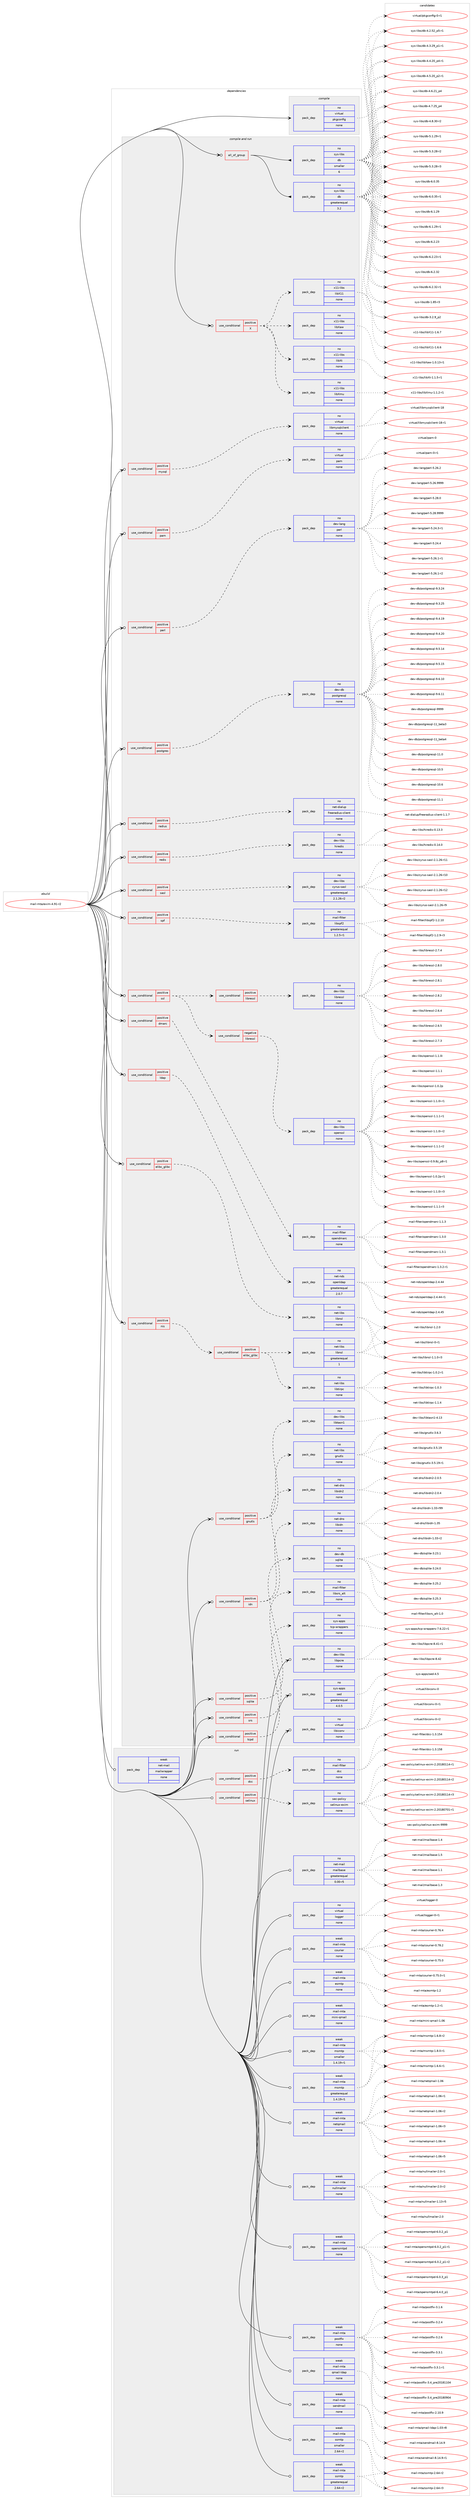 digraph prolog {

# *************
# Graph options
# *************

newrank=true;
concentrate=true;
compound=true;
graph [rankdir=LR,fontname=Helvetica,fontsize=10,ranksep=1.5];#, ranksep=2.5, nodesep=0.2];
edge  [arrowhead=vee];
node  [fontname=Helvetica,fontsize=10];

# **********
# The ebuild
# **********

subgraph cluster_leftcol {
color=gray;
rank=same;
label=<<i>ebuild</i>>;
id [label="mail-mta/exim-4.91-r2", color=red, width=4, href="../mail-mta/exim-4.91-r2.svg"];
}

# ****************
# The dependencies
# ****************

subgraph cluster_midcol {
color=gray;
label=<<i>dependencies</i>>;
subgraph cluster_compile {
fillcolor="#eeeeee";
style=filled;
label=<<i>compile</i>>;
subgraph pack3517 {
dependency4250 [label=<<TABLE BORDER="0" CELLBORDER="1" CELLSPACING="0" CELLPADDING="4" WIDTH="220"><TR><TD ROWSPAN="6" CELLPADDING="30">pack_dep</TD></TR><TR><TD WIDTH="110">no</TD></TR><TR><TD>virtual</TD></TR><TR><TD>pkgconfig</TD></TR><TR><TD>none</TD></TR><TR><TD></TD></TR></TABLE>>, shape=none, color=blue];
}
id:e -> dependency4250:w [weight=20,style="solid",arrowhead="vee"];
}
subgraph cluster_compileandrun {
fillcolor="#eeeeee";
style=filled;
label=<<i>compile and run</i>>;
subgraph all10 {
dependency4251 [label=<<TABLE BORDER="0" CELLBORDER="1" CELLSPACING="0" CELLPADDING="4"><TR><TD CELLPADDING="10">all_of_group</TD></TR></TABLE>>, shape=none, color=red];subgraph pack3518 {
dependency4252 [label=<<TABLE BORDER="0" CELLBORDER="1" CELLSPACING="0" CELLPADDING="4" WIDTH="220"><TR><TD ROWSPAN="6" CELLPADDING="30">pack_dep</TD></TR><TR><TD WIDTH="110">no</TD></TR><TR><TD>sys-libs</TD></TR><TR><TD>db</TD></TR><TR><TD>greaterequal</TD></TR><TR><TD>3.2</TD></TR></TABLE>>, shape=none, color=blue];
}
dependency4251:e -> dependency4252:w [weight=20,style="solid",arrowhead="inv"];
subgraph pack3519 {
dependency4253 [label=<<TABLE BORDER="0" CELLBORDER="1" CELLSPACING="0" CELLPADDING="4" WIDTH="220"><TR><TD ROWSPAN="6" CELLPADDING="30">pack_dep</TD></TR><TR><TD WIDTH="110">no</TD></TR><TR><TD>sys-libs</TD></TR><TR><TD>db</TD></TR><TR><TD>smaller</TD></TR><TR><TD>6</TD></TR></TABLE>>, shape=none, color=blue];
}
dependency4251:e -> dependency4253:w [weight=20,style="solid",arrowhead="inv"];
}
id:e -> dependency4251:w [weight=20,style="solid",arrowhead="odotvee"];
subgraph cond619 {
dependency4254 [label=<<TABLE BORDER="0" CELLBORDER="1" CELLSPACING="0" CELLPADDING="4"><TR><TD ROWSPAN="3" CELLPADDING="10">use_conditional</TD></TR><TR><TD>positive</TD></TR><TR><TD>X</TD></TR></TABLE>>, shape=none, color=red];
subgraph pack3520 {
dependency4255 [label=<<TABLE BORDER="0" CELLBORDER="1" CELLSPACING="0" CELLPADDING="4" WIDTH="220"><TR><TD ROWSPAN="6" CELLPADDING="30">pack_dep</TD></TR><TR><TD WIDTH="110">no</TD></TR><TR><TD>x11-libs</TD></TR><TR><TD>libX11</TD></TR><TR><TD>none</TD></TR><TR><TD></TD></TR></TABLE>>, shape=none, color=blue];
}
dependency4254:e -> dependency4255:w [weight=20,style="dashed",arrowhead="vee"];
subgraph pack3521 {
dependency4256 [label=<<TABLE BORDER="0" CELLBORDER="1" CELLSPACING="0" CELLPADDING="4" WIDTH="220"><TR><TD ROWSPAN="6" CELLPADDING="30">pack_dep</TD></TR><TR><TD WIDTH="110">no</TD></TR><TR><TD>x11-libs</TD></TR><TR><TD>libXmu</TD></TR><TR><TD>none</TD></TR><TR><TD></TD></TR></TABLE>>, shape=none, color=blue];
}
dependency4254:e -> dependency4256:w [weight=20,style="dashed",arrowhead="vee"];
subgraph pack3522 {
dependency4257 [label=<<TABLE BORDER="0" CELLBORDER="1" CELLSPACING="0" CELLPADDING="4" WIDTH="220"><TR><TD ROWSPAN="6" CELLPADDING="30">pack_dep</TD></TR><TR><TD WIDTH="110">no</TD></TR><TR><TD>x11-libs</TD></TR><TR><TD>libXt</TD></TR><TR><TD>none</TD></TR><TR><TD></TD></TR></TABLE>>, shape=none, color=blue];
}
dependency4254:e -> dependency4257:w [weight=20,style="dashed",arrowhead="vee"];
subgraph pack3523 {
dependency4258 [label=<<TABLE BORDER="0" CELLBORDER="1" CELLSPACING="0" CELLPADDING="4" WIDTH="220"><TR><TD ROWSPAN="6" CELLPADDING="30">pack_dep</TD></TR><TR><TD WIDTH="110">no</TD></TR><TR><TD>x11-libs</TD></TR><TR><TD>libXaw</TD></TR><TR><TD>none</TD></TR><TR><TD></TD></TR></TABLE>>, shape=none, color=blue];
}
dependency4254:e -> dependency4258:w [weight=20,style="dashed",arrowhead="vee"];
}
id:e -> dependency4254:w [weight=20,style="solid",arrowhead="odotvee"];
subgraph cond620 {
dependency4259 [label=<<TABLE BORDER="0" CELLBORDER="1" CELLSPACING="0" CELLPADDING="4"><TR><TD ROWSPAN="3" CELLPADDING="10">use_conditional</TD></TR><TR><TD>positive</TD></TR><TR><TD>dmarc</TD></TR></TABLE>>, shape=none, color=red];
subgraph pack3524 {
dependency4260 [label=<<TABLE BORDER="0" CELLBORDER="1" CELLSPACING="0" CELLPADDING="4" WIDTH="220"><TR><TD ROWSPAN="6" CELLPADDING="30">pack_dep</TD></TR><TR><TD WIDTH="110">no</TD></TR><TR><TD>mail-filter</TD></TR><TR><TD>opendmarc</TD></TR><TR><TD>none</TD></TR><TR><TD></TD></TR></TABLE>>, shape=none, color=blue];
}
dependency4259:e -> dependency4260:w [weight=20,style="dashed",arrowhead="vee"];
}
id:e -> dependency4259:w [weight=20,style="solid",arrowhead="odotvee"];
subgraph cond621 {
dependency4261 [label=<<TABLE BORDER="0" CELLBORDER="1" CELLSPACING="0" CELLPADDING="4"><TR><TD ROWSPAN="3" CELLPADDING="10">use_conditional</TD></TR><TR><TD>positive</TD></TR><TR><TD>elibc_glibc</TD></TR></TABLE>>, shape=none, color=red];
subgraph pack3525 {
dependency4262 [label=<<TABLE BORDER="0" CELLBORDER="1" CELLSPACING="0" CELLPADDING="4" WIDTH="220"><TR><TD ROWSPAN="6" CELLPADDING="30">pack_dep</TD></TR><TR><TD WIDTH="110">no</TD></TR><TR><TD>net-libs</TD></TR><TR><TD>libnsl</TD></TR><TR><TD>none</TD></TR><TR><TD></TD></TR></TABLE>>, shape=none, color=blue];
}
dependency4261:e -> dependency4262:w [weight=20,style="dashed",arrowhead="vee"];
}
id:e -> dependency4261:w [weight=20,style="solid",arrowhead="odotvee"];
subgraph cond622 {
dependency4263 [label=<<TABLE BORDER="0" CELLBORDER="1" CELLSPACING="0" CELLPADDING="4"><TR><TD ROWSPAN="3" CELLPADDING="10">use_conditional</TD></TR><TR><TD>positive</TD></TR><TR><TD>gnutls</TD></TR></TABLE>>, shape=none, color=red];
subgraph pack3526 {
dependency4264 [label=<<TABLE BORDER="0" CELLBORDER="1" CELLSPACING="0" CELLPADDING="4" WIDTH="220"><TR><TD ROWSPAN="6" CELLPADDING="30">pack_dep</TD></TR><TR><TD WIDTH="110">no</TD></TR><TR><TD>net-libs</TD></TR><TR><TD>gnutls</TD></TR><TR><TD>none</TD></TR><TR><TD></TD></TR></TABLE>>, shape=none, color=blue];
}
dependency4263:e -> dependency4264:w [weight=20,style="dashed",arrowhead="vee"];
subgraph pack3527 {
dependency4265 [label=<<TABLE BORDER="0" CELLBORDER="1" CELLSPACING="0" CELLPADDING="4" WIDTH="220"><TR><TD ROWSPAN="6" CELLPADDING="30">pack_dep</TD></TR><TR><TD WIDTH="110">no</TD></TR><TR><TD>dev-libs</TD></TR><TR><TD>libtasn1</TD></TR><TR><TD>none</TD></TR><TR><TD></TD></TR></TABLE>>, shape=none, color=blue];
}
dependency4263:e -> dependency4265:w [weight=20,style="dashed",arrowhead="vee"];
}
id:e -> dependency4263:w [weight=20,style="solid",arrowhead="odotvee"];
subgraph cond623 {
dependency4266 [label=<<TABLE BORDER="0" CELLBORDER="1" CELLSPACING="0" CELLPADDING="4"><TR><TD ROWSPAN="3" CELLPADDING="10">use_conditional</TD></TR><TR><TD>positive</TD></TR><TR><TD>idn</TD></TR></TABLE>>, shape=none, color=red];
subgraph pack3528 {
dependency4267 [label=<<TABLE BORDER="0" CELLBORDER="1" CELLSPACING="0" CELLPADDING="4" WIDTH="220"><TR><TD ROWSPAN="6" CELLPADDING="30">pack_dep</TD></TR><TR><TD WIDTH="110">no</TD></TR><TR><TD>net-dns</TD></TR><TR><TD>libidn</TD></TR><TR><TD>none</TD></TR><TR><TD></TD></TR></TABLE>>, shape=none, color=blue];
}
dependency4266:e -> dependency4267:w [weight=20,style="dashed",arrowhead="vee"];
subgraph pack3529 {
dependency4268 [label=<<TABLE BORDER="0" CELLBORDER="1" CELLSPACING="0" CELLPADDING="4" WIDTH="220"><TR><TD ROWSPAN="6" CELLPADDING="30">pack_dep</TD></TR><TR><TD WIDTH="110">no</TD></TR><TR><TD>net-dns</TD></TR><TR><TD>libidn2</TD></TR><TR><TD>none</TD></TR><TR><TD></TD></TR></TABLE>>, shape=none, color=blue];
}
dependency4266:e -> dependency4268:w [weight=20,style="dashed",arrowhead="vee"];
}
id:e -> dependency4266:w [weight=20,style="solid",arrowhead="odotvee"];
subgraph cond624 {
dependency4269 [label=<<TABLE BORDER="0" CELLBORDER="1" CELLSPACING="0" CELLPADDING="4"><TR><TD ROWSPAN="3" CELLPADDING="10">use_conditional</TD></TR><TR><TD>positive</TD></TR><TR><TD>ldap</TD></TR></TABLE>>, shape=none, color=red];
subgraph pack3530 {
dependency4270 [label=<<TABLE BORDER="0" CELLBORDER="1" CELLSPACING="0" CELLPADDING="4" WIDTH="220"><TR><TD ROWSPAN="6" CELLPADDING="30">pack_dep</TD></TR><TR><TD WIDTH="110">no</TD></TR><TR><TD>net-nds</TD></TR><TR><TD>openldap</TD></TR><TR><TD>greaterequal</TD></TR><TR><TD>2.0.7</TD></TR></TABLE>>, shape=none, color=blue];
}
dependency4269:e -> dependency4270:w [weight=20,style="dashed",arrowhead="vee"];
}
id:e -> dependency4269:w [weight=20,style="solid",arrowhead="odotvee"];
subgraph cond625 {
dependency4271 [label=<<TABLE BORDER="0" CELLBORDER="1" CELLSPACING="0" CELLPADDING="4"><TR><TD ROWSPAN="3" CELLPADDING="10">use_conditional</TD></TR><TR><TD>positive</TD></TR><TR><TD>mysql</TD></TR></TABLE>>, shape=none, color=red];
subgraph pack3531 {
dependency4272 [label=<<TABLE BORDER="0" CELLBORDER="1" CELLSPACING="0" CELLPADDING="4" WIDTH="220"><TR><TD ROWSPAN="6" CELLPADDING="30">pack_dep</TD></TR><TR><TD WIDTH="110">no</TD></TR><TR><TD>virtual</TD></TR><TR><TD>libmysqlclient</TD></TR><TR><TD>none</TD></TR><TR><TD></TD></TR></TABLE>>, shape=none, color=blue];
}
dependency4271:e -> dependency4272:w [weight=20,style="dashed",arrowhead="vee"];
}
id:e -> dependency4271:w [weight=20,style="solid",arrowhead="odotvee"];
subgraph cond626 {
dependency4273 [label=<<TABLE BORDER="0" CELLBORDER="1" CELLSPACING="0" CELLPADDING="4"><TR><TD ROWSPAN="3" CELLPADDING="10">use_conditional</TD></TR><TR><TD>positive</TD></TR><TR><TD>nis</TD></TR></TABLE>>, shape=none, color=red];
subgraph cond627 {
dependency4274 [label=<<TABLE BORDER="0" CELLBORDER="1" CELLSPACING="0" CELLPADDING="4"><TR><TD ROWSPAN="3" CELLPADDING="10">use_conditional</TD></TR><TR><TD>positive</TD></TR><TR><TD>elibc_glibc</TD></TR></TABLE>>, shape=none, color=red];
subgraph pack3532 {
dependency4275 [label=<<TABLE BORDER="0" CELLBORDER="1" CELLSPACING="0" CELLPADDING="4" WIDTH="220"><TR><TD ROWSPAN="6" CELLPADDING="30">pack_dep</TD></TR><TR><TD WIDTH="110">no</TD></TR><TR><TD>net-libs</TD></TR><TR><TD>libtirpc</TD></TR><TR><TD>none</TD></TR><TR><TD></TD></TR></TABLE>>, shape=none, color=blue];
}
dependency4274:e -> dependency4275:w [weight=20,style="dashed",arrowhead="vee"];
subgraph pack3533 {
dependency4276 [label=<<TABLE BORDER="0" CELLBORDER="1" CELLSPACING="0" CELLPADDING="4" WIDTH="220"><TR><TD ROWSPAN="6" CELLPADDING="30">pack_dep</TD></TR><TR><TD WIDTH="110">no</TD></TR><TR><TD>net-libs</TD></TR><TR><TD>libnsl</TD></TR><TR><TD>greaterequal</TD></TR><TR><TD>1</TD></TR></TABLE>>, shape=none, color=blue];
}
dependency4274:e -> dependency4276:w [weight=20,style="dashed",arrowhead="vee"];
}
dependency4273:e -> dependency4274:w [weight=20,style="dashed",arrowhead="vee"];
}
id:e -> dependency4273:w [weight=20,style="solid",arrowhead="odotvee"];
subgraph cond628 {
dependency4277 [label=<<TABLE BORDER="0" CELLBORDER="1" CELLSPACING="0" CELLPADDING="4"><TR><TD ROWSPAN="3" CELLPADDING="10">use_conditional</TD></TR><TR><TD>positive</TD></TR><TR><TD>pam</TD></TR></TABLE>>, shape=none, color=red];
subgraph pack3534 {
dependency4278 [label=<<TABLE BORDER="0" CELLBORDER="1" CELLSPACING="0" CELLPADDING="4" WIDTH="220"><TR><TD ROWSPAN="6" CELLPADDING="30">pack_dep</TD></TR><TR><TD WIDTH="110">no</TD></TR><TR><TD>virtual</TD></TR><TR><TD>pam</TD></TR><TR><TD>none</TD></TR><TR><TD></TD></TR></TABLE>>, shape=none, color=blue];
}
dependency4277:e -> dependency4278:w [weight=20,style="dashed",arrowhead="vee"];
}
id:e -> dependency4277:w [weight=20,style="solid",arrowhead="odotvee"];
subgraph cond629 {
dependency4279 [label=<<TABLE BORDER="0" CELLBORDER="1" CELLSPACING="0" CELLPADDING="4"><TR><TD ROWSPAN="3" CELLPADDING="10">use_conditional</TD></TR><TR><TD>positive</TD></TR><TR><TD>perl</TD></TR></TABLE>>, shape=none, color=red];
subgraph pack3535 {
dependency4280 [label=<<TABLE BORDER="0" CELLBORDER="1" CELLSPACING="0" CELLPADDING="4" WIDTH="220"><TR><TD ROWSPAN="6" CELLPADDING="30">pack_dep</TD></TR><TR><TD WIDTH="110">no</TD></TR><TR><TD>dev-lang</TD></TR><TR><TD>perl</TD></TR><TR><TD>none</TD></TR><TR><TD></TD></TR></TABLE>>, shape=none, color=blue];
}
dependency4279:e -> dependency4280:w [weight=20,style="dashed",arrowhead="vee"];
}
id:e -> dependency4279:w [weight=20,style="solid",arrowhead="odotvee"];
subgraph cond630 {
dependency4281 [label=<<TABLE BORDER="0" CELLBORDER="1" CELLSPACING="0" CELLPADDING="4"><TR><TD ROWSPAN="3" CELLPADDING="10">use_conditional</TD></TR><TR><TD>positive</TD></TR><TR><TD>postgres</TD></TR></TABLE>>, shape=none, color=red];
subgraph pack3536 {
dependency4282 [label=<<TABLE BORDER="0" CELLBORDER="1" CELLSPACING="0" CELLPADDING="4" WIDTH="220"><TR><TD ROWSPAN="6" CELLPADDING="30">pack_dep</TD></TR><TR><TD WIDTH="110">no</TD></TR><TR><TD>dev-db</TD></TR><TR><TD>postgresql</TD></TR><TR><TD>none</TD></TR><TR><TD></TD></TR></TABLE>>, shape=none, color=blue];
}
dependency4281:e -> dependency4282:w [weight=20,style="dashed",arrowhead="vee"];
}
id:e -> dependency4281:w [weight=20,style="solid",arrowhead="odotvee"];
subgraph cond631 {
dependency4283 [label=<<TABLE BORDER="0" CELLBORDER="1" CELLSPACING="0" CELLPADDING="4"><TR><TD ROWSPAN="3" CELLPADDING="10">use_conditional</TD></TR><TR><TD>positive</TD></TR><TR><TD>radius</TD></TR></TABLE>>, shape=none, color=red];
subgraph pack3537 {
dependency4284 [label=<<TABLE BORDER="0" CELLBORDER="1" CELLSPACING="0" CELLPADDING="4" WIDTH="220"><TR><TD ROWSPAN="6" CELLPADDING="30">pack_dep</TD></TR><TR><TD WIDTH="110">no</TD></TR><TR><TD>net-dialup</TD></TR><TR><TD>freeradius-client</TD></TR><TR><TD>none</TD></TR><TR><TD></TD></TR></TABLE>>, shape=none, color=blue];
}
dependency4283:e -> dependency4284:w [weight=20,style="dashed",arrowhead="vee"];
}
id:e -> dependency4283:w [weight=20,style="solid",arrowhead="odotvee"];
subgraph cond632 {
dependency4285 [label=<<TABLE BORDER="0" CELLBORDER="1" CELLSPACING="0" CELLPADDING="4"><TR><TD ROWSPAN="3" CELLPADDING="10">use_conditional</TD></TR><TR><TD>positive</TD></TR><TR><TD>redis</TD></TR></TABLE>>, shape=none, color=red];
subgraph pack3538 {
dependency4286 [label=<<TABLE BORDER="0" CELLBORDER="1" CELLSPACING="0" CELLPADDING="4" WIDTH="220"><TR><TD ROWSPAN="6" CELLPADDING="30">pack_dep</TD></TR><TR><TD WIDTH="110">no</TD></TR><TR><TD>dev-libs</TD></TR><TR><TD>hiredis</TD></TR><TR><TD>none</TD></TR><TR><TD></TD></TR></TABLE>>, shape=none, color=blue];
}
dependency4285:e -> dependency4286:w [weight=20,style="dashed",arrowhead="vee"];
}
id:e -> dependency4285:w [weight=20,style="solid",arrowhead="odotvee"];
subgraph cond633 {
dependency4287 [label=<<TABLE BORDER="0" CELLBORDER="1" CELLSPACING="0" CELLPADDING="4"><TR><TD ROWSPAN="3" CELLPADDING="10">use_conditional</TD></TR><TR><TD>positive</TD></TR><TR><TD>sasl</TD></TR></TABLE>>, shape=none, color=red];
subgraph pack3539 {
dependency4288 [label=<<TABLE BORDER="0" CELLBORDER="1" CELLSPACING="0" CELLPADDING="4" WIDTH="220"><TR><TD ROWSPAN="6" CELLPADDING="30">pack_dep</TD></TR><TR><TD WIDTH="110">no</TD></TR><TR><TD>dev-libs</TD></TR><TR><TD>cyrus-sasl</TD></TR><TR><TD>greaterequal</TD></TR><TR><TD>2.1.26-r2</TD></TR></TABLE>>, shape=none, color=blue];
}
dependency4287:e -> dependency4288:w [weight=20,style="dashed",arrowhead="vee"];
}
id:e -> dependency4287:w [weight=20,style="solid",arrowhead="odotvee"];
subgraph cond634 {
dependency4289 [label=<<TABLE BORDER="0" CELLBORDER="1" CELLSPACING="0" CELLPADDING="4"><TR><TD ROWSPAN="3" CELLPADDING="10">use_conditional</TD></TR><TR><TD>positive</TD></TR><TR><TD>spf</TD></TR></TABLE>>, shape=none, color=red];
subgraph pack3540 {
dependency4290 [label=<<TABLE BORDER="0" CELLBORDER="1" CELLSPACING="0" CELLPADDING="4" WIDTH="220"><TR><TD ROWSPAN="6" CELLPADDING="30">pack_dep</TD></TR><TR><TD WIDTH="110">no</TD></TR><TR><TD>mail-filter</TD></TR><TR><TD>libspf2</TD></TR><TR><TD>greaterequal</TD></TR><TR><TD>1.2.5-r1</TD></TR></TABLE>>, shape=none, color=blue];
}
dependency4289:e -> dependency4290:w [weight=20,style="dashed",arrowhead="vee"];
}
id:e -> dependency4289:w [weight=20,style="solid",arrowhead="odotvee"];
subgraph cond635 {
dependency4291 [label=<<TABLE BORDER="0" CELLBORDER="1" CELLSPACING="0" CELLPADDING="4"><TR><TD ROWSPAN="3" CELLPADDING="10">use_conditional</TD></TR><TR><TD>positive</TD></TR><TR><TD>sqlite</TD></TR></TABLE>>, shape=none, color=red];
subgraph pack3541 {
dependency4292 [label=<<TABLE BORDER="0" CELLBORDER="1" CELLSPACING="0" CELLPADDING="4" WIDTH="220"><TR><TD ROWSPAN="6" CELLPADDING="30">pack_dep</TD></TR><TR><TD WIDTH="110">no</TD></TR><TR><TD>dev-db</TD></TR><TR><TD>sqlite</TD></TR><TR><TD>none</TD></TR><TR><TD></TD></TR></TABLE>>, shape=none, color=blue];
}
dependency4291:e -> dependency4292:w [weight=20,style="dashed",arrowhead="vee"];
}
id:e -> dependency4291:w [weight=20,style="solid",arrowhead="odotvee"];
subgraph cond636 {
dependency4293 [label=<<TABLE BORDER="0" CELLBORDER="1" CELLSPACING="0" CELLPADDING="4"><TR><TD ROWSPAN="3" CELLPADDING="10">use_conditional</TD></TR><TR><TD>positive</TD></TR><TR><TD>srs</TD></TR></TABLE>>, shape=none, color=red];
subgraph pack3542 {
dependency4294 [label=<<TABLE BORDER="0" CELLBORDER="1" CELLSPACING="0" CELLPADDING="4" WIDTH="220"><TR><TD ROWSPAN="6" CELLPADDING="30">pack_dep</TD></TR><TR><TD WIDTH="110">no</TD></TR><TR><TD>mail-filter</TD></TR><TR><TD>libsrs_alt</TD></TR><TR><TD>none</TD></TR><TR><TD></TD></TR></TABLE>>, shape=none, color=blue];
}
dependency4293:e -> dependency4294:w [weight=20,style="dashed",arrowhead="vee"];
}
id:e -> dependency4293:w [weight=20,style="solid",arrowhead="odotvee"];
subgraph cond637 {
dependency4295 [label=<<TABLE BORDER="0" CELLBORDER="1" CELLSPACING="0" CELLPADDING="4"><TR><TD ROWSPAN="3" CELLPADDING="10">use_conditional</TD></TR><TR><TD>positive</TD></TR><TR><TD>ssl</TD></TR></TABLE>>, shape=none, color=red];
subgraph cond638 {
dependency4296 [label=<<TABLE BORDER="0" CELLBORDER="1" CELLSPACING="0" CELLPADDING="4"><TR><TD ROWSPAN="3" CELLPADDING="10">use_conditional</TD></TR><TR><TD>negative</TD></TR><TR><TD>libressl</TD></TR></TABLE>>, shape=none, color=red];
subgraph pack3543 {
dependency4297 [label=<<TABLE BORDER="0" CELLBORDER="1" CELLSPACING="0" CELLPADDING="4" WIDTH="220"><TR><TD ROWSPAN="6" CELLPADDING="30">pack_dep</TD></TR><TR><TD WIDTH="110">no</TD></TR><TR><TD>dev-libs</TD></TR><TR><TD>openssl</TD></TR><TR><TD>none</TD></TR><TR><TD></TD></TR></TABLE>>, shape=none, color=blue];
}
dependency4296:e -> dependency4297:w [weight=20,style="dashed",arrowhead="vee"];
}
dependency4295:e -> dependency4296:w [weight=20,style="dashed",arrowhead="vee"];
subgraph cond639 {
dependency4298 [label=<<TABLE BORDER="0" CELLBORDER="1" CELLSPACING="0" CELLPADDING="4"><TR><TD ROWSPAN="3" CELLPADDING="10">use_conditional</TD></TR><TR><TD>positive</TD></TR><TR><TD>libressl</TD></TR></TABLE>>, shape=none, color=red];
subgraph pack3544 {
dependency4299 [label=<<TABLE BORDER="0" CELLBORDER="1" CELLSPACING="0" CELLPADDING="4" WIDTH="220"><TR><TD ROWSPAN="6" CELLPADDING="30">pack_dep</TD></TR><TR><TD WIDTH="110">no</TD></TR><TR><TD>dev-libs</TD></TR><TR><TD>libressl</TD></TR><TR><TD>none</TD></TR><TR><TD></TD></TR></TABLE>>, shape=none, color=blue];
}
dependency4298:e -> dependency4299:w [weight=20,style="dashed",arrowhead="vee"];
}
dependency4295:e -> dependency4298:w [weight=20,style="dashed",arrowhead="vee"];
}
id:e -> dependency4295:w [weight=20,style="solid",arrowhead="odotvee"];
subgraph cond640 {
dependency4300 [label=<<TABLE BORDER="0" CELLBORDER="1" CELLSPACING="0" CELLPADDING="4"><TR><TD ROWSPAN="3" CELLPADDING="10">use_conditional</TD></TR><TR><TD>positive</TD></TR><TR><TD>tcpd</TD></TR></TABLE>>, shape=none, color=red];
subgraph pack3545 {
dependency4301 [label=<<TABLE BORDER="0" CELLBORDER="1" CELLSPACING="0" CELLPADDING="4" WIDTH="220"><TR><TD ROWSPAN="6" CELLPADDING="30">pack_dep</TD></TR><TR><TD WIDTH="110">no</TD></TR><TR><TD>sys-apps</TD></TR><TR><TD>tcp-wrappers</TD></TR><TR><TD>none</TD></TR><TR><TD></TD></TR></TABLE>>, shape=none, color=blue];
}
dependency4300:e -> dependency4301:w [weight=20,style="dashed",arrowhead="vee"];
}
id:e -> dependency4300:w [weight=20,style="solid",arrowhead="odotvee"];
subgraph pack3546 {
dependency4302 [label=<<TABLE BORDER="0" CELLBORDER="1" CELLSPACING="0" CELLPADDING="4" WIDTH="220"><TR><TD ROWSPAN="6" CELLPADDING="30">pack_dep</TD></TR><TR><TD WIDTH="110">no</TD></TR><TR><TD>dev-libs</TD></TR><TR><TD>libpcre</TD></TR><TR><TD>none</TD></TR><TR><TD></TD></TR></TABLE>>, shape=none, color=blue];
}
id:e -> dependency4302:w [weight=20,style="solid",arrowhead="odotvee"];
subgraph pack3547 {
dependency4303 [label=<<TABLE BORDER="0" CELLBORDER="1" CELLSPACING="0" CELLPADDING="4" WIDTH="220"><TR><TD ROWSPAN="6" CELLPADDING="30">pack_dep</TD></TR><TR><TD WIDTH="110">no</TD></TR><TR><TD>sys-apps</TD></TR><TR><TD>sed</TD></TR><TR><TD>greaterequal</TD></TR><TR><TD>4.0.5</TD></TR></TABLE>>, shape=none, color=blue];
}
id:e -> dependency4303:w [weight=20,style="solid",arrowhead="odotvee"];
subgraph pack3548 {
dependency4304 [label=<<TABLE BORDER="0" CELLBORDER="1" CELLSPACING="0" CELLPADDING="4" WIDTH="220"><TR><TD ROWSPAN="6" CELLPADDING="30">pack_dep</TD></TR><TR><TD WIDTH="110">no</TD></TR><TR><TD>virtual</TD></TR><TR><TD>libiconv</TD></TR><TR><TD>none</TD></TR><TR><TD></TD></TR></TABLE>>, shape=none, color=blue];
}
id:e -> dependency4304:w [weight=20,style="solid",arrowhead="odotvee"];
}
subgraph cluster_run {
fillcolor="#eeeeee";
style=filled;
label=<<i>run</i>>;
subgraph cond641 {
dependency4305 [label=<<TABLE BORDER="0" CELLBORDER="1" CELLSPACING="0" CELLPADDING="4"><TR><TD ROWSPAN="3" CELLPADDING="10">use_conditional</TD></TR><TR><TD>positive</TD></TR><TR><TD>dcc</TD></TR></TABLE>>, shape=none, color=red];
subgraph pack3549 {
dependency4306 [label=<<TABLE BORDER="0" CELLBORDER="1" CELLSPACING="0" CELLPADDING="4" WIDTH="220"><TR><TD ROWSPAN="6" CELLPADDING="30">pack_dep</TD></TR><TR><TD WIDTH="110">no</TD></TR><TR><TD>mail-filter</TD></TR><TR><TD>dcc</TD></TR><TR><TD>none</TD></TR><TR><TD></TD></TR></TABLE>>, shape=none, color=blue];
}
dependency4305:e -> dependency4306:w [weight=20,style="dashed",arrowhead="vee"];
}
id:e -> dependency4305:w [weight=20,style="solid",arrowhead="odot"];
subgraph cond642 {
dependency4307 [label=<<TABLE BORDER="0" CELLBORDER="1" CELLSPACING="0" CELLPADDING="4"><TR><TD ROWSPAN="3" CELLPADDING="10">use_conditional</TD></TR><TR><TD>positive</TD></TR><TR><TD>selinux</TD></TR></TABLE>>, shape=none, color=red];
subgraph pack3550 {
dependency4308 [label=<<TABLE BORDER="0" CELLBORDER="1" CELLSPACING="0" CELLPADDING="4" WIDTH="220"><TR><TD ROWSPAN="6" CELLPADDING="30">pack_dep</TD></TR><TR><TD WIDTH="110">no</TD></TR><TR><TD>sec-policy</TD></TR><TR><TD>selinux-exim</TD></TR><TR><TD>none</TD></TR><TR><TD></TD></TR></TABLE>>, shape=none, color=blue];
}
dependency4307:e -> dependency4308:w [weight=20,style="dashed",arrowhead="vee"];
}
id:e -> dependency4307:w [weight=20,style="solid",arrowhead="odot"];
subgraph pack3551 {
dependency4309 [label=<<TABLE BORDER="0" CELLBORDER="1" CELLSPACING="0" CELLPADDING="4" WIDTH="220"><TR><TD ROWSPAN="6" CELLPADDING="30">pack_dep</TD></TR><TR><TD WIDTH="110">no</TD></TR><TR><TD>net-mail</TD></TR><TR><TD>mailbase</TD></TR><TR><TD>greaterequal</TD></TR><TR><TD>0.00-r5</TD></TR></TABLE>>, shape=none, color=blue];
}
id:e -> dependency4309:w [weight=20,style="solid",arrowhead="odot"];
subgraph pack3552 {
dependency4310 [label=<<TABLE BORDER="0" CELLBORDER="1" CELLSPACING="0" CELLPADDING="4" WIDTH="220"><TR><TD ROWSPAN="6" CELLPADDING="30">pack_dep</TD></TR><TR><TD WIDTH="110">no</TD></TR><TR><TD>virtual</TD></TR><TR><TD>logger</TD></TR><TR><TD>none</TD></TR><TR><TD></TD></TR></TABLE>>, shape=none, color=blue];
}
id:e -> dependency4310:w [weight=20,style="solid",arrowhead="odot"];
subgraph pack3553 {
dependency4311 [label=<<TABLE BORDER="0" CELLBORDER="1" CELLSPACING="0" CELLPADDING="4" WIDTH="220"><TR><TD ROWSPAN="6" CELLPADDING="30">pack_dep</TD></TR><TR><TD WIDTH="110">weak</TD></TR><TR><TD>mail-mta</TD></TR><TR><TD>courier</TD></TR><TR><TD>none</TD></TR><TR><TD></TD></TR></TABLE>>, shape=none, color=blue];
}
id:e -> dependency4311:w [weight=20,style="solid",arrowhead="odot"];
subgraph pack3554 {
dependency4312 [label=<<TABLE BORDER="0" CELLBORDER="1" CELLSPACING="0" CELLPADDING="4" WIDTH="220"><TR><TD ROWSPAN="6" CELLPADDING="30">pack_dep</TD></TR><TR><TD WIDTH="110">weak</TD></TR><TR><TD>mail-mta</TD></TR><TR><TD>esmtp</TD></TR><TR><TD>none</TD></TR><TR><TD></TD></TR></TABLE>>, shape=none, color=blue];
}
id:e -> dependency4312:w [weight=20,style="solid",arrowhead="odot"];
subgraph pack3555 {
dependency4313 [label=<<TABLE BORDER="0" CELLBORDER="1" CELLSPACING="0" CELLPADDING="4" WIDTH="220"><TR><TD ROWSPAN="6" CELLPADDING="30">pack_dep</TD></TR><TR><TD WIDTH="110">weak</TD></TR><TR><TD>mail-mta</TD></TR><TR><TD>mini-qmail</TD></TR><TR><TD>none</TD></TR><TR><TD></TD></TR></TABLE>>, shape=none, color=blue];
}
id:e -> dependency4313:w [weight=20,style="solid",arrowhead="odot"];
subgraph pack3556 {
dependency4314 [label=<<TABLE BORDER="0" CELLBORDER="1" CELLSPACING="0" CELLPADDING="4" WIDTH="220"><TR><TD ROWSPAN="6" CELLPADDING="30">pack_dep</TD></TR><TR><TD WIDTH="110">weak</TD></TR><TR><TD>mail-mta</TD></TR><TR><TD>msmtp</TD></TR><TR><TD>greaterequal</TD></TR><TR><TD>1.4.19-r1</TD></TR></TABLE>>, shape=none, color=blue];
}
id:e -> dependency4314:w [weight=20,style="solid",arrowhead="odot"];
subgraph pack3557 {
dependency4315 [label=<<TABLE BORDER="0" CELLBORDER="1" CELLSPACING="0" CELLPADDING="4" WIDTH="220"><TR><TD ROWSPAN="6" CELLPADDING="30">pack_dep</TD></TR><TR><TD WIDTH="110">weak</TD></TR><TR><TD>mail-mta</TD></TR><TR><TD>msmtp</TD></TR><TR><TD>smaller</TD></TR><TR><TD>1.4.19-r1</TD></TR></TABLE>>, shape=none, color=blue];
}
id:e -> dependency4315:w [weight=20,style="solid",arrowhead="odot"];
subgraph pack3558 {
dependency4316 [label=<<TABLE BORDER="0" CELLBORDER="1" CELLSPACING="0" CELLPADDING="4" WIDTH="220"><TR><TD ROWSPAN="6" CELLPADDING="30">pack_dep</TD></TR><TR><TD WIDTH="110">weak</TD></TR><TR><TD>mail-mta</TD></TR><TR><TD>netqmail</TD></TR><TR><TD>none</TD></TR><TR><TD></TD></TR></TABLE>>, shape=none, color=blue];
}
id:e -> dependency4316:w [weight=20,style="solid",arrowhead="odot"];
subgraph pack3559 {
dependency4317 [label=<<TABLE BORDER="0" CELLBORDER="1" CELLSPACING="0" CELLPADDING="4" WIDTH="220"><TR><TD ROWSPAN="6" CELLPADDING="30">pack_dep</TD></TR><TR><TD WIDTH="110">weak</TD></TR><TR><TD>mail-mta</TD></TR><TR><TD>nullmailer</TD></TR><TR><TD>none</TD></TR><TR><TD></TD></TR></TABLE>>, shape=none, color=blue];
}
id:e -> dependency4317:w [weight=20,style="solid",arrowhead="odot"];
subgraph pack3560 {
dependency4318 [label=<<TABLE BORDER="0" CELLBORDER="1" CELLSPACING="0" CELLPADDING="4" WIDTH="220"><TR><TD ROWSPAN="6" CELLPADDING="30">pack_dep</TD></TR><TR><TD WIDTH="110">weak</TD></TR><TR><TD>mail-mta</TD></TR><TR><TD>opensmtpd</TD></TR><TR><TD>none</TD></TR><TR><TD></TD></TR></TABLE>>, shape=none, color=blue];
}
id:e -> dependency4318:w [weight=20,style="solid",arrowhead="odot"];
subgraph pack3561 {
dependency4319 [label=<<TABLE BORDER="0" CELLBORDER="1" CELLSPACING="0" CELLPADDING="4" WIDTH="220"><TR><TD ROWSPAN="6" CELLPADDING="30">pack_dep</TD></TR><TR><TD WIDTH="110">weak</TD></TR><TR><TD>mail-mta</TD></TR><TR><TD>postfix</TD></TR><TR><TD>none</TD></TR><TR><TD></TD></TR></TABLE>>, shape=none, color=blue];
}
id:e -> dependency4319:w [weight=20,style="solid",arrowhead="odot"];
subgraph pack3562 {
dependency4320 [label=<<TABLE BORDER="0" CELLBORDER="1" CELLSPACING="0" CELLPADDING="4" WIDTH="220"><TR><TD ROWSPAN="6" CELLPADDING="30">pack_dep</TD></TR><TR><TD WIDTH="110">weak</TD></TR><TR><TD>mail-mta</TD></TR><TR><TD>qmail-ldap</TD></TR><TR><TD>none</TD></TR><TR><TD></TD></TR></TABLE>>, shape=none, color=blue];
}
id:e -> dependency4320:w [weight=20,style="solid",arrowhead="odot"];
subgraph pack3563 {
dependency4321 [label=<<TABLE BORDER="0" CELLBORDER="1" CELLSPACING="0" CELLPADDING="4" WIDTH="220"><TR><TD ROWSPAN="6" CELLPADDING="30">pack_dep</TD></TR><TR><TD WIDTH="110">weak</TD></TR><TR><TD>mail-mta</TD></TR><TR><TD>sendmail</TD></TR><TR><TD>none</TD></TR><TR><TD></TD></TR></TABLE>>, shape=none, color=blue];
}
id:e -> dependency4321:w [weight=20,style="solid",arrowhead="odot"];
subgraph pack3564 {
dependency4322 [label=<<TABLE BORDER="0" CELLBORDER="1" CELLSPACING="0" CELLPADDING="4" WIDTH="220"><TR><TD ROWSPAN="6" CELLPADDING="30">pack_dep</TD></TR><TR><TD WIDTH="110">weak</TD></TR><TR><TD>mail-mta</TD></TR><TR><TD>ssmtp</TD></TR><TR><TD>greaterequal</TD></TR><TR><TD>2.64-r2</TD></TR></TABLE>>, shape=none, color=blue];
}
id:e -> dependency4322:w [weight=20,style="solid",arrowhead="odot"];
subgraph pack3565 {
dependency4323 [label=<<TABLE BORDER="0" CELLBORDER="1" CELLSPACING="0" CELLPADDING="4" WIDTH="220"><TR><TD ROWSPAN="6" CELLPADDING="30">pack_dep</TD></TR><TR><TD WIDTH="110">weak</TD></TR><TR><TD>mail-mta</TD></TR><TR><TD>ssmtp</TD></TR><TR><TD>smaller</TD></TR><TR><TD>2.64-r2</TD></TR></TABLE>>, shape=none, color=blue];
}
id:e -> dependency4323:w [weight=20,style="solid",arrowhead="odot"];
subgraph pack3566 {
dependency4324 [label=<<TABLE BORDER="0" CELLBORDER="1" CELLSPACING="0" CELLPADDING="4" WIDTH="220"><TR><TD ROWSPAN="6" CELLPADDING="30">pack_dep</TD></TR><TR><TD WIDTH="110">weak</TD></TR><TR><TD>net-mail</TD></TR><TR><TD>mailwrapper</TD></TR><TR><TD>none</TD></TR><TR><TD></TD></TR></TABLE>>, shape=none, color=blue];
}
id:e -> dependency4324:w [weight=20,style="solid",arrowhead="odot"];
}
}

# **************
# The candidates
# **************

subgraph cluster_choices {
rank=same;
color=gray;
label=<<i>candidates</i>>;

subgraph choice3517 {
color=black;
nodesep=1;
choice11810511411611797108471121071039911111010210510345484511449 [label="virtual/pkgconfig-0-r1", color=red, width=4,href="../virtual/pkgconfig-0-r1.svg"];
dependency4250:e -> choice11810511411611797108471121071039911111010210510345484511449:w [style=dotted,weight="100"];
}
subgraph choice3518 {
color=black;
nodesep=1;
choice1151211154510810598115471009845494656534511451 [label="sys-libs/db-1.85-r3", color=red, width=4,href="../sys-libs/db-1.85-r3.svg"];
choice115121115451081059811547100984551465046579511250 [label="sys-libs/db-3.2.9_p2", color=red, width=4,href="../sys-libs/db-3.2.9_p2.svg"];
choice115121115451081059811547100984552465046535095112534511449 [label="sys-libs/db-4.2.52_p5-r1", color=red, width=4,href="../sys-libs/db-4.2.52_p5-r1.svg"];
choice115121115451081059811547100984552465146505795112494511449 [label="sys-libs/db-4.3.29_p1-r1", color=red, width=4,href="../sys-libs/db-4.3.29_p1-r1.svg"];
choice115121115451081059811547100984552465246504895112524511449 [label="sys-libs/db-4.4.20_p4-r1", color=red, width=4,href="../sys-libs/db-4.4.20_p4-r1.svg"];
choice115121115451081059811547100984552465346504895112504511449 [label="sys-libs/db-4.5.20_p2-r1", color=red, width=4,href="../sys-libs/db-4.5.20_p2-r1.svg"];
choice11512111545108105981154710098455246544650499511252 [label="sys-libs/db-4.6.21_p4", color=red, width=4,href="../sys-libs/db-4.6.21_p4.svg"];
choice11512111545108105981154710098455246554650539511252 [label="sys-libs/db-4.7.25_p4", color=red, width=4,href="../sys-libs/db-4.7.25_p4.svg"];
choice11512111545108105981154710098455246564651484511450 [label="sys-libs/db-4.8.30-r2", color=red, width=4,href="../sys-libs/db-4.8.30-r2.svg"];
choice11512111545108105981154710098455346494650574511449 [label="sys-libs/db-5.1.29-r1", color=red, width=4,href="../sys-libs/db-5.1.29-r1.svg"];
choice11512111545108105981154710098455346514650564511450 [label="sys-libs/db-5.3.28-r2", color=red, width=4,href="../sys-libs/db-5.3.28-r2.svg"];
choice11512111545108105981154710098455346514650564511451 [label="sys-libs/db-5.3.28-r3", color=red, width=4,href="../sys-libs/db-5.3.28-r3.svg"];
choice1151211154510810598115471009845544648465153 [label="sys-libs/db-6.0.35", color=red, width=4,href="../sys-libs/db-6.0.35.svg"];
choice11512111545108105981154710098455446484651534511449 [label="sys-libs/db-6.0.35-r1", color=red, width=4,href="../sys-libs/db-6.0.35-r1.svg"];
choice1151211154510810598115471009845544649465057 [label="sys-libs/db-6.1.29", color=red, width=4,href="../sys-libs/db-6.1.29.svg"];
choice11512111545108105981154710098455446494650574511449 [label="sys-libs/db-6.1.29-r1", color=red, width=4,href="../sys-libs/db-6.1.29-r1.svg"];
choice1151211154510810598115471009845544650465051 [label="sys-libs/db-6.2.23", color=red, width=4,href="../sys-libs/db-6.2.23.svg"];
choice11512111545108105981154710098455446504650514511449 [label="sys-libs/db-6.2.23-r1", color=red, width=4,href="../sys-libs/db-6.2.23-r1.svg"];
choice1151211154510810598115471009845544650465150 [label="sys-libs/db-6.2.32", color=red, width=4,href="../sys-libs/db-6.2.32.svg"];
choice11512111545108105981154710098455446504651504511449 [label="sys-libs/db-6.2.32-r1", color=red, width=4,href="../sys-libs/db-6.2.32-r1.svg"];
dependency4252:e -> choice1151211154510810598115471009845494656534511451:w [style=dotted,weight="100"];
dependency4252:e -> choice115121115451081059811547100984551465046579511250:w [style=dotted,weight="100"];
dependency4252:e -> choice115121115451081059811547100984552465046535095112534511449:w [style=dotted,weight="100"];
dependency4252:e -> choice115121115451081059811547100984552465146505795112494511449:w [style=dotted,weight="100"];
dependency4252:e -> choice115121115451081059811547100984552465246504895112524511449:w [style=dotted,weight="100"];
dependency4252:e -> choice115121115451081059811547100984552465346504895112504511449:w [style=dotted,weight="100"];
dependency4252:e -> choice11512111545108105981154710098455246544650499511252:w [style=dotted,weight="100"];
dependency4252:e -> choice11512111545108105981154710098455246554650539511252:w [style=dotted,weight="100"];
dependency4252:e -> choice11512111545108105981154710098455246564651484511450:w [style=dotted,weight="100"];
dependency4252:e -> choice11512111545108105981154710098455346494650574511449:w [style=dotted,weight="100"];
dependency4252:e -> choice11512111545108105981154710098455346514650564511450:w [style=dotted,weight="100"];
dependency4252:e -> choice11512111545108105981154710098455346514650564511451:w [style=dotted,weight="100"];
dependency4252:e -> choice1151211154510810598115471009845544648465153:w [style=dotted,weight="100"];
dependency4252:e -> choice11512111545108105981154710098455446484651534511449:w [style=dotted,weight="100"];
dependency4252:e -> choice1151211154510810598115471009845544649465057:w [style=dotted,weight="100"];
dependency4252:e -> choice11512111545108105981154710098455446494650574511449:w [style=dotted,weight="100"];
dependency4252:e -> choice1151211154510810598115471009845544650465051:w [style=dotted,weight="100"];
dependency4252:e -> choice11512111545108105981154710098455446504650514511449:w [style=dotted,weight="100"];
dependency4252:e -> choice1151211154510810598115471009845544650465150:w [style=dotted,weight="100"];
dependency4252:e -> choice11512111545108105981154710098455446504651504511449:w [style=dotted,weight="100"];
}
subgraph choice3519 {
color=black;
nodesep=1;
choice1151211154510810598115471009845494656534511451 [label="sys-libs/db-1.85-r3", color=red, width=4,href="../sys-libs/db-1.85-r3.svg"];
choice115121115451081059811547100984551465046579511250 [label="sys-libs/db-3.2.9_p2", color=red, width=4,href="../sys-libs/db-3.2.9_p2.svg"];
choice115121115451081059811547100984552465046535095112534511449 [label="sys-libs/db-4.2.52_p5-r1", color=red, width=4,href="../sys-libs/db-4.2.52_p5-r1.svg"];
choice115121115451081059811547100984552465146505795112494511449 [label="sys-libs/db-4.3.29_p1-r1", color=red, width=4,href="../sys-libs/db-4.3.29_p1-r1.svg"];
choice115121115451081059811547100984552465246504895112524511449 [label="sys-libs/db-4.4.20_p4-r1", color=red, width=4,href="../sys-libs/db-4.4.20_p4-r1.svg"];
choice115121115451081059811547100984552465346504895112504511449 [label="sys-libs/db-4.5.20_p2-r1", color=red, width=4,href="../sys-libs/db-4.5.20_p2-r1.svg"];
choice11512111545108105981154710098455246544650499511252 [label="sys-libs/db-4.6.21_p4", color=red, width=4,href="../sys-libs/db-4.6.21_p4.svg"];
choice11512111545108105981154710098455246554650539511252 [label="sys-libs/db-4.7.25_p4", color=red, width=4,href="../sys-libs/db-4.7.25_p4.svg"];
choice11512111545108105981154710098455246564651484511450 [label="sys-libs/db-4.8.30-r2", color=red, width=4,href="../sys-libs/db-4.8.30-r2.svg"];
choice11512111545108105981154710098455346494650574511449 [label="sys-libs/db-5.1.29-r1", color=red, width=4,href="../sys-libs/db-5.1.29-r1.svg"];
choice11512111545108105981154710098455346514650564511450 [label="sys-libs/db-5.3.28-r2", color=red, width=4,href="../sys-libs/db-5.3.28-r2.svg"];
choice11512111545108105981154710098455346514650564511451 [label="sys-libs/db-5.3.28-r3", color=red, width=4,href="../sys-libs/db-5.3.28-r3.svg"];
choice1151211154510810598115471009845544648465153 [label="sys-libs/db-6.0.35", color=red, width=4,href="../sys-libs/db-6.0.35.svg"];
choice11512111545108105981154710098455446484651534511449 [label="sys-libs/db-6.0.35-r1", color=red, width=4,href="../sys-libs/db-6.0.35-r1.svg"];
choice1151211154510810598115471009845544649465057 [label="sys-libs/db-6.1.29", color=red, width=4,href="../sys-libs/db-6.1.29.svg"];
choice11512111545108105981154710098455446494650574511449 [label="sys-libs/db-6.1.29-r1", color=red, width=4,href="../sys-libs/db-6.1.29-r1.svg"];
choice1151211154510810598115471009845544650465051 [label="sys-libs/db-6.2.23", color=red, width=4,href="../sys-libs/db-6.2.23.svg"];
choice11512111545108105981154710098455446504650514511449 [label="sys-libs/db-6.2.23-r1", color=red, width=4,href="../sys-libs/db-6.2.23-r1.svg"];
choice1151211154510810598115471009845544650465150 [label="sys-libs/db-6.2.32", color=red, width=4,href="../sys-libs/db-6.2.32.svg"];
choice11512111545108105981154710098455446504651504511449 [label="sys-libs/db-6.2.32-r1", color=red, width=4,href="../sys-libs/db-6.2.32-r1.svg"];
dependency4253:e -> choice1151211154510810598115471009845494656534511451:w [style=dotted,weight="100"];
dependency4253:e -> choice115121115451081059811547100984551465046579511250:w [style=dotted,weight="100"];
dependency4253:e -> choice115121115451081059811547100984552465046535095112534511449:w [style=dotted,weight="100"];
dependency4253:e -> choice115121115451081059811547100984552465146505795112494511449:w [style=dotted,weight="100"];
dependency4253:e -> choice115121115451081059811547100984552465246504895112524511449:w [style=dotted,weight="100"];
dependency4253:e -> choice115121115451081059811547100984552465346504895112504511449:w [style=dotted,weight="100"];
dependency4253:e -> choice11512111545108105981154710098455246544650499511252:w [style=dotted,weight="100"];
dependency4253:e -> choice11512111545108105981154710098455246554650539511252:w [style=dotted,weight="100"];
dependency4253:e -> choice11512111545108105981154710098455246564651484511450:w [style=dotted,weight="100"];
dependency4253:e -> choice11512111545108105981154710098455346494650574511449:w [style=dotted,weight="100"];
dependency4253:e -> choice11512111545108105981154710098455346514650564511450:w [style=dotted,weight="100"];
dependency4253:e -> choice11512111545108105981154710098455346514650564511451:w [style=dotted,weight="100"];
dependency4253:e -> choice1151211154510810598115471009845544648465153:w [style=dotted,weight="100"];
dependency4253:e -> choice11512111545108105981154710098455446484651534511449:w [style=dotted,weight="100"];
dependency4253:e -> choice1151211154510810598115471009845544649465057:w [style=dotted,weight="100"];
dependency4253:e -> choice11512111545108105981154710098455446494650574511449:w [style=dotted,weight="100"];
dependency4253:e -> choice1151211154510810598115471009845544650465051:w [style=dotted,weight="100"];
dependency4253:e -> choice11512111545108105981154710098455446504650514511449:w [style=dotted,weight="100"];
dependency4253:e -> choice1151211154510810598115471009845544650465150:w [style=dotted,weight="100"];
dependency4253:e -> choice11512111545108105981154710098455446504651504511449:w [style=dotted,weight="100"];
}
subgraph choice3520 {
color=black;
nodesep=1;
choice120494945108105981154710810598884949454946544654 [label="x11-libs/libX11-1.6.6", color=red, width=4,href="../x11-libs/libX11-1.6.6.svg"];
choice120494945108105981154710810598884949454946544655 [label="x11-libs/libX11-1.6.7", color=red, width=4,href="../x11-libs/libX11-1.6.7.svg"];
dependency4255:e -> choice120494945108105981154710810598884949454946544654:w [style=dotted,weight="100"];
dependency4255:e -> choice120494945108105981154710810598884949454946544655:w [style=dotted,weight="100"];
}
subgraph choice3521 {
color=black;
nodesep=1;
choice120494945108105981154710810598881091174549464946504511449 [label="x11-libs/libXmu-1.1.2-r1", color=red, width=4,href="../x11-libs/libXmu-1.1.2-r1.svg"];
dependency4256:e -> choice120494945108105981154710810598881091174549464946504511449:w [style=dotted,weight="100"];
}
subgraph choice3522 {
color=black;
nodesep=1;
choice120494945108105981154710810598881164549464946534511449 [label="x11-libs/libXt-1.1.5-r1", color=red, width=4,href="../x11-libs/libXt-1.1.5-r1.svg"];
dependency4257:e -> choice120494945108105981154710810598881164549464946534511449:w [style=dotted,weight="100"];
}
subgraph choice3523 {
color=black;
nodesep=1;
choice1204949451081059811547108105988897119454946484649514511449 [label="x11-libs/libXaw-1.0.13-r1", color=red, width=4,href="../x11-libs/libXaw-1.0.13-r1.svg"];
dependency4258:e -> choice1204949451081059811547108105988897119454946484649514511449:w [style=dotted,weight="100"];
}
subgraph choice3524 {
color=black;
nodesep=1;
choice1099710510845102105108116101114471111121011101001099711499454946494651 [label="mail-filter/opendmarc-1.1.3", color=red, width=4,href="../mail-filter/opendmarc-1.1.3.svg"];
choice1099710510845102105108116101114471111121011101001099711499454946514648 [label="mail-filter/opendmarc-1.3.0", color=red, width=4,href="../mail-filter/opendmarc-1.3.0.svg"];
choice1099710510845102105108116101114471111121011101001099711499454946514649 [label="mail-filter/opendmarc-1.3.1", color=red, width=4,href="../mail-filter/opendmarc-1.3.1.svg"];
choice10997105108451021051081161011144711111210111010010997114994549465146504511449 [label="mail-filter/opendmarc-1.3.2-r1", color=red, width=4,href="../mail-filter/opendmarc-1.3.2-r1.svg"];
dependency4260:e -> choice1099710510845102105108116101114471111121011101001099711499454946494651:w [style=dotted,weight="100"];
dependency4260:e -> choice1099710510845102105108116101114471111121011101001099711499454946514648:w [style=dotted,weight="100"];
dependency4260:e -> choice1099710510845102105108116101114471111121011101001099711499454946514649:w [style=dotted,weight="100"];
dependency4260:e -> choice10997105108451021051081161011144711111210111010010997114994549465146504511449:w [style=dotted,weight="100"];
}
subgraph choice3525 {
color=black;
nodesep=1;
choice1101011164510810598115471081059811011510845484511449 [label="net-libs/libnsl-0-r1", color=red, width=4,href="../net-libs/libnsl-0-r1.svg"];
choice110101116451081059811547108105981101151084549464946484511451 [label="net-libs/libnsl-1.1.0-r3", color=red, width=4,href="../net-libs/libnsl-1.1.0-r3.svg"];
choice11010111645108105981154710810598110115108454946504648 [label="net-libs/libnsl-1.2.0", color=red, width=4,href="../net-libs/libnsl-1.2.0.svg"];
dependency4262:e -> choice1101011164510810598115471081059811011510845484511449:w [style=dotted,weight="100"];
dependency4262:e -> choice110101116451081059811547108105981101151084549464946484511451:w [style=dotted,weight="100"];
dependency4262:e -> choice11010111645108105981154710810598110115108454946504648:w [style=dotted,weight="100"];
}
subgraph choice3526 {
color=black;
nodesep=1;
choice11010111645108105981154710311011711610811545514653464957 [label="net-libs/gnutls-3.5.19", color=red, width=4,href="../net-libs/gnutls-3.5.19.svg"];
choice110101116451081059811547103110117116108115455146534649574511449 [label="net-libs/gnutls-3.5.19-r1", color=red, width=4,href="../net-libs/gnutls-3.5.19-r1.svg"];
choice110101116451081059811547103110117116108115455146544651 [label="net-libs/gnutls-3.6.3", color=red, width=4,href="../net-libs/gnutls-3.6.3.svg"];
dependency4264:e -> choice11010111645108105981154710311011711610811545514653464957:w [style=dotted,weight="100"];
dependency4264:e -> choice110101116451081059811547103110117116108115455146534649574511449:w [style=dotted,weight="100"];
dependency4264:e -> choice110101116451081059811547103110117116108115455146544651:w [style=dotted,weight="100"];
}
subgraph choice3527 {
color=black;
nodesep=1;
choice1001011184510810598115471081059811697115110494552464951 [label="dev-libs/libtasn1-4.13", color=red, width=4,href="../dev-libs/libtasn1-4.13.svg"];
dependency4265:e -> choice1001011184510810598115471081059811697115110494552464951:w [style=dotted,weight="100"];
}
subgraph choice3528 {
color=black;
nodesep=1;
choice11010111645100110115471081059810510011045494651514511450 [label="net-dns/libidn-1.33-r2", color=red, width=4,href="../net-dns/libidn-1.33-r2.svg"];
choice1101011164510011011547108105981051001104549465151451145757 [label="net-dns/libidn-1.33-r99", color=red, width=4,href="../net-dns/libidn-1.33-r99.svg"];
choice1101011164510011011547108105981051001104549465153 [label="net-dns/libidn-1.35", color=red, width=4,href="../net-dns/libidn-1.35.svg"];
dependency4267:e -> choice11010111645100110115471081059810510011045494651514511450:w [style=dotted,weight="100"];
dependency4267:e -> choice1101011164510011011547108105981051001104549465151451145757:w [style=dotted,weight="100"];
dependency4267:e -> choice1101011164510011011547108105981051001104549465153:w [style=dotted,weight="100"];
}
subgraph choice3529 {
color=black;
nodesep=1;
choice11010111645100110115471081059810510011050455046484652 [label="net-dns/libidn2-2.0.4", color=red, width=4,href="../net-dns/libidn2-2.0.4.svg"];
choice11010111645100110115471081059810510011050455046484653 [label="net-dns/libidn2-2.0.5", color=red, width=4,href="../net-dns/libidn2-2.0.5.svg"];
dependency4268:e -> choice11010111645100110115471081059810510011050455046484652:w [style=dotted,weight="100"];
dependency4268:e -> choice11010111645100110115471081059810510011050455046484653:w [style=dotted,weight="100"];
}
subgraph choice3530 {
color=black;
nodesep=1;
choice11010111645110100115471111121011101081009711245504652465252 [label="net-nds/openldap-2.4.44", color=red, width=4,href="../net-nds/openldap-2.4.44.svg"];
choice110101116451101001154711111210111010810097112455046524652524511449 [label="net-nds/openldap-2.4.44-r1", color=red, width=4,href="../net-nds/openldap-2.4.44-r1.svg"];
choice11010111645110100115471111121011101081009711245504652465253 [label="net-nds/openldap-2.4.45", color=red, width=4,href="../net-nds/openldap-2.4.45.svg"];
dependency4270:e -> choice11010111645110100115471111121011101081009711245504652465252:w [style=dotted,weight="100"];
dependency4270:e -> choice110101116451101001154711111210111010810097112455046524652524511449:w [style=dotted,weight="100"];
dependency4270:e -> choice11010111645110100115471111121011101081009711245504652465253:w [style=dotted,weight="100"];
}
subgraph choice3531 {
color=black;
nodesep=1;
choice11810511411611797108471081059810912111511310899108105101110116454956 [label="virtual/libmysqlclient-18", color=red, width=4,href="../virtual/libmysqlclient-18.svg"];
choice118105114116117971084710810598109121115113108991081051011101164549564511449 [label="virtual/libmysqlclient-18-r1", color=red, width=4,href="../virtual/libmysqlclient-18-r1.svg"];
dependency4272:e -> choice11810511411611797108471081059810912111511310899108105101110116454956:w [style=dotted,weight="100"];
dependency4272:e -> choice118105114116117971084710810598109121115113108991081051011101164549564511449:w [style=dotted,weight="100"];
}
subgraph choice3532 {
color=black;
nodesep=1;
choice11010111645108105981154710810598116105114112994549464846504511449 [label="net-libs/libtirpc-1.0.2-r1", color=red, width=4,href="../net-libs/libtirpc-1.0.2-r1.svg"];
choice1101011164510810598115471081059811610511411299454946484651 [label="net-libs/libtirpc-1.0.3", color=red, width=4,href="../net-libs/libtirpc-1.0.3.svg"];
choice1101011164510810598115471081059811610511411299454946494652 [label="net-libs/libtirpc-1.1.4", color=red, width=4,href="../net-libs/libtirpc-1.1.4.svg"];
dependency4275:e -> choice11010111645108105981154710810598116105114112994549464846504511449:w [style=dotted,weight="100"];
dependency4275:e -> choice1101011164510810598115471081059811610511411299454946484651:w [style=dotted,weight="100"];
dependency4275:e -> choice1101011164510810598115471081059811610511411299454946494652:w [style=dotted,weight="100"];
}
subgraph choice3533 {
color=black;
nodesep=1;
choice1101011164510810598115471081059811011510845484511449 [label="net-libs/libnsl-0-r1", color=red, width=4,href="../net-libs/libnsl-0-r1.svg"];
choice110101116451081059811547108105981101151084549464946484511451 [label="net-libs/libnsl-1.1.0-r3", color=red, width=4,href="../net-libs/libnsl-1.1.0-r3.svg"];
choice11010111645108105981154710810598110115108454946504648 [label="net-libs/libnsl-1.2.0", color=red, width=4,href="../net-libs/libnsl-1.2.0.svg"];
dependency4276:e -> choice1101011164510810598115471081059811011510845484511449:w [style=dotted,weight="100"];
dependency4276:e -> choice110101116451081059811547108105981101151084549464946484511451:w [style=dotted,weight="100"];
dependency4276:e -> choice11010111645108105981154710810598110115108454946504648:w [style=dotted,weight="100"];
}
subgraph choice3534 {
color=black;
nodesep=1;
choice1181051141161179710847112971094548 [label="virtual/pam-0", color=red, width=4,href="../virtual/pam-0.svg"];
choice11810511411611797108471129710945484511449 [label="virtual/pam-0-r1", color=red, width=4,href="../virtual/pam-0-r1.svg"];
dependency4278:e -> choice1181051141161179710847112971094548:w [style=dotted,weight="100"];
dependency4278:e -> choice11810511411611797108471129710945484511449:w [style=dotted,weight="100"];
}
subgraph choice3535 {
color=black;
nodesep=1;
choice100101118451089711010347112101114108455346505246514511449 [label="dev-lang/perl-5.24.3-r1", color=red, width=4,href="../dev-lang/perl-5.24.3-r1.svg"];
choice10010111845108971101034711210111410845534650524652 [label="dev-lang/perl-5.24.4", color=red, width=4,href="../dev-lang/perl-5.24.4.svg"];
choice100101118451089711010347112101114108455346505446494511449 [label="dev-lang/perl-5.26.1-r1", color=red, width=4,href="../dev-lang/perl-5.26.1-r1.svg"];
choice100101118451089711010347112101114108455346505446494511450 [label="dev-lang/perl-5.26.1-r2", color=red, width=4,href="../dev-lang/perl-5.26.1-r2.svg"];
choice10010111845108971101034711210111410845534650544650 [label="dev-lang/perl-5.26.2", color=red, width=4,href="../dev-lang/perl-5.26.2.svg"];
choice10010111845108971101034711210111410845534650544657575757 [label="dev-lang/perl-5.26.9999", color=red, width=4,href="../dev-lang/perl-5.26.9999.svg"];
choice10010111845108971101034711210111410845534650564648 [label="dev-lang/perl-5.28.0", color=red, width=4,href="../dev-lang/perl-5.28.0.svg"];
choice10010111845108971101034711210111410845534650564657575757 [label="dev-lang/perl-5.28.9999", color=red, width=4,href="../dev-lang/perl-5.28.9999.svg"];
dependency4280:e -> choice100101118451089711010347112101114108455346505246514511449:w [style=dotted,weight="100"];
dependency4280:e -> choice10010111845108971101034711210111410845534650524652:w [style=dotted,weight="100"];
dependency4280:e -> choice100101118451089711010347112101114108455346505446494511449:w [style=dotted,weight="100"];
dependency4280:e -> choice100101118451089711010347112101114108455346505446494511450:w [style=dotted,weight="100"];
dependency4280:e -> choice10010111845108971101034711210111410845534650544650:w [style=dotted,weight="100"];
dependency4280:e -> choice10010111845108971101034711210111410845534650544657575757:w [style=dotted,weight="100"];
dependency4280:e -> choice10010111845108971101034711210111410845534650564648:w [style=dotted,weight="100"];
dependency4280:e -> choice10010111845108971101034711210111410845534650564657575757:w [style=dotted,weight="100"];
}
subgraph choice3536 {
color=black;
nodesep=1;
choice10010111845100984711211111511610311410111511310845494995981011169751 [label="dev-db/postgresql-11_beta3", color=red, width=4,href="../dev-db/postgresql-11_beta3.svg"];
choice10010111845100984711211111511610311410111511310845494995981011169752 [label="dev-db/postgresql-11_beta4", color=red, width=4,href="../dev-db/postgresql-11_beta4.svg"];
choice1001011184510098471121111151161031141011151131084549494648 [label="dev-db/postgresql-11.0", color=red, width=4,href="../dev-db/postgresql-11.0.svg"];
choice1001011184510098471121111151161031141011151131084549484653 [label="dev-db/postgresql-10.5", color=red, width=4,href="../dev-db/postgresql-10.5.svg"];
choice1001011184510098471121111151161031141011151131084549484654 [label="dev-db/postgresql-10.6", color=red, width=4,href="../dev-db/postgresql-10.6.svg"];
choice1001011184510098471121111151161031141011151131084549494649 [label="dev-db/postgresql-11.1", color=red, width=4,href="../dev-db/postgresql-11.1.svg"];
choice10010111845100984711211111511610311410111511310845574651465052 [label="dev-db/postgresql-9.3.24", color=red, width=4,href="../dev-db/postgresql-9.3.24.svg"];
choice10010111845100984711211111511610311410111511310845574651465053 [label="dev-db/postgresql-9.3.25", color=red, width=4,href="../dev-db/postgresql-9.3.25.svg"];
choice10010111845100984711211111511610311410111511310845574652464957 [label="dev-db/postgresql-9.4.19", color=red, width=4,href="../dev-db/postgresql-9.4.19.svg"];
choice10010111845100984711211111511610311410111511310845574652465048 [label="dev-db/postgresql-9.4.20", color=red, width=4,href="../dev-db/postgresql-9.4.20.svg"];
choice10010111845100984711211111511610311410111511310845574653464952 [label="dev-db/postgresql-9.5.14", color=red, width=4,href="../dev-db/postgresql-9.5.14.svg"];
choice10010111845100984711211111511610311410111511310845574653464953 [label="dev-db/postgresql-9.5.15", color=red, width=4,href="../dev-db/postgresql-9.5.15.svg"];
choice10010111845100984711211111511610311410111511310845574654464948 [label="dev-db/postgresql-9.6.10", color=red, width=4,href="../dev-db/postgresql-9.6.10.svg"];
choice10010111845100984711211111511610311410111511310845574654464949 [label="dev-db/postgresql-9.6.11", color=red, width=4,href="../dev-db/postgresql-9.6.11.svg"];
choice1001011184510098471121111151161031141011151131084557575757 [label="dev-db/postgresql-9999", color=red, width=4,href="../dev-db/postgresql-9999.svg"];
dependency4282:e -> choice10010111845100984711211111511610311410111511310845494995981011169751:w [style=dotted,weight="100"];
dependency4282:e -> choice10010111845100984711211111511610311410111511310845494995981011169752:w [style=dotted,weight="100"];
dependency4282:e -> choice1001011184510098471121111151161031141011151131084549494648:w [style=dotted,weight="100"];
dependency4282:e -> choice1001011184510098471121111151161031141011151131084549484653:w [style=dotted,weight="100"];
dependency4282:e -> choice1001011184510098471121111151161031141011151131084549484654:w [style=dotted,weight="100"];
dependency4282:e -> choice1001011184510098471121111151161031141011151131084549494649:w [style=dotted,weight="100"];
dependency4282:e -> choice10010111845100984711211111511610311410111511310845574651465052:w [style=dotted,weight="100"];
dependency4282:e -> choice10010111845100984711211111511610311410111511310845574651465053:w [style=dotted,weight="100"];
dependency4282:e -> choice10010111845100984711211111511610311410111511310845574652464957:w [style=dotted,weight="100"];
dependency4282:e -> choice10010111845100984711211111511610311410111511310845574652465048:w [style=dotted,weight="100"];
dependency4282:e -> choice10010111845100984711211111511610311410111511310845574653464952:w [style=dotted,weight="100"];
dependency4282:e -> choice10010111845100984711211111511610311410111511310845574653464953:w [style=dotted,weight="100"];
dependency4282:e -> choice10010111845100984711211111511610311410111511310845574654464948:w [style=dotted,weight="100"];
dependency4282:e -> choice10010111845100984711211111511610311410111511310845574654464949:w [style=dotted,weight="100"];
dependency4282:e -> choice1001011184510098471121111151161031141011151131084557575757:w [style=dotted,weight="100"];
}
subgraph choice3537 {
color=black;
nodesep=1;
choice110101116451001059710811711247102114101101114971001051171154599108105101110116454946494655 [label="net-dialup/freeradius-client-1.1.7", color=red, width=4,href="../net-dialup/freeradius-client-1.1.7.svg"];
dependency4284:e -> choice110101116451001059710811711247102114101101114971001051171154599108105101110116454946494655:w [style=dotted,weight="100"];
}
subgraph choice3538 {
color=black;
nodesep=1;
choice10010111845108105981154710410511410110010511545484649514651 [label="dev-libs/hiredis-0.13.3", color=red, width=4,href="../dev-libs/hiredis-0.13.3.svg"];
choice10010111845108105981154710410511410110010511545484649524648 [label="dev-libs/hiredis-0.14.0", color=red, width=4,href="../dev-libs/hiredis-0.14.0.svg"];
dependency4286:e -> choice10010111845108105981154710410511410110010511545484649514651:w [style=dotted,weight="100"];
dependency4286:e -> choice10010111845108105981154710410511410110010511545484649524648:w [style=dotted,weight="100"];
}
subgraph choice3539 {
color=black;
nodesep=1;
choice10010111845108105981154799121114117115451159711510845504649465054451144949 [label="dev-libs/cyrus-sasl-2.1.26-r11", color=red, width=4,href="../dev-libs/cyrus-sasl-2.1.26-r11.svg"];
choice10010111845108105981154799121114117115451159711510845504649465054451144948 [label="dev-libs/cyrus-sasl-2.1.26-r10", color=red, width=4,href="../dev-libs/cyrus-sasl-2.1.26-r10.svg"];
choice10010111845108105981154799121114117115451159711510845504649465054451144950 [label="dev-libs/cyrus-sasl-2.1.26-r12", color=red, width=4,href="../dev-libs/cyrus-sasl-2.1.26-r12.svg"];
choice100101118451081059811547991211141171154511597115108455046494650544511457 [label="dev-libs/cyrus-sasl-2.1.26-r9", color=red, width=4,href="../dev-libs/cyrus-sasl-2.1.26-r9.svg"];
dependency4288:e -> choice10010111845108105981154799121114117115451159711510845504649465054451144949:w [style=dotted,weight="100"];
dependency4288:e -> choice10010111845108105981154799121114117115451159711510845504649465054451144948:w [style=dotted,weight="100"];
dependency4288:e -> choice10010111845108105981154799121114117115451159711510845504649465054451144950:w [style=dotted,weight="100"];
dependency4288:e -> choice100101118451081059811547991211141171154511597115108455046494650544511457:w [style=dotted,weight="100"];
}
subgraph choice3540 {
color=black;
nodesep=1;
choice109971051084510210510811610111447108105981151121025045494650464948 [label="mail-filter/libspf2-1.2.10", color=red, width=4,href="../mail-filter/libspf2-1.2.10.svg"];
choice10997105108451021051081161011144710810598115112102504549465046574511451 [label="mail-filter/libspf2-1.2.9-r3", color=red, width=4,href="../mail-filter/libspf2-1.2.9-r3.svg"];
dependency4290:e -> choice109971051084510210510811610111447108105981151121025045494650464948:w [style=dotted,weight="100"];
dependency4290:e -> choice10997105108451021051081161011144710810598115112102504549465046574511451:w [style=dotted,weight="100"];
}
subgraph choice3541 {
color=black;
nodesep=1;
choice10010111845100984711511310810511610145514650514649 [label="dev-db/sqlite-3.23.1", color=red, width=4,href="../dev-db/sqlite-3.23.1.svg"];
choice10010111845100984711511310810511610145514650524648 [label="dev-db/sqlite-3.24.0", color=red, width=4,href="../dev-db/sqlite-3.24.0.svg"];
choice10010111845100984711511310810511610145514650534650 [label="dev-db/sqlite-3.25.2", color=red, width=4,href="../dev-db/sqlite-3.25.2.svg"];
choice10010111845100984711511310810511610145514650534651 [label="dev-db/sqlite-3.25.3", color=red, width=4,href="../dev-db/sqlite-3.25.3.svg"];
dependency4292:e -> choice10010111845100984711511310810511610145514650514649:w [style=dotted,weight="100"];
dependency4292:e -> choice10010111845100984711511310810511610145514650524648:w [style=dotted,weight="100"];
dependency4292:e -> choice10010111845100984711511310810511610145514650534650:w [style=dotted,weight="100"];
dependency4292:e -> choice10010111845100984711511310810511610145514650534651:w [style=dotted,weight="100"];
}
subgraph choice3542 {
color=black;
nodesep=1;
choice10997105108451021051081161011144710810598115114115959710811645494648 [label="mail-filter/libsrs_alt-1.0", color=red, width=4,href="../mail-filter/libsrs_alt-1.0.svg"];
dependency4294:e -> choice10997105108451021051081161011144710810598115114115959710811645494648:w [style=dotted,weight="100"];
}
subgraph choice3543 {
color=black;
nodesep=1;
choice100101118451081059811547111112101110115115108454946494648105 [label="dev-libs/openssl-1.1.0i", color=red, width=4,href="../dev-libs/openssl-1.1.0i.svg"];
choice100101118451081059811547111112101110115115108454946494649 [label="dev-libs/openssl-1.1.1", color=red, width=4,href="../dev-libs/openssl-1.1.1.svg"];
choice100101118451081059811547111112101110115115108454946484650112 [label="dev-libs/openssl-1.0.2p", color=red, width=4,href="../dev-libs/openssl-1.0.2p.svg"];
choice1001011184510810598115471111121011101151151084549464946481054511449 [label="dev-libs/openssl-1.1.0i-r1", color=red, width=4,href="../dev-libs/openssl-1.1.0i-r1.svg"];
choice1001011184510810598115471111121011101151151084549464946494511449 [label="dev-libs/openssl-1.1.1-r1", color=red, width=4,href="../dev-libs/openssl-1.1.1-r1.svg"];
choice1001011184510810598115471111121011101151151084549464946481054511450 [label="dev-libs/openssl-1.1.0i-r2", color=red, width=4,href="../dev-libs/openssl-1.1.0i-r2.svg"];
choice1001011184510810598115471111121011101151151084549464946494511450 [label="dev-libs/openssl-1.1.1-r2", color=red, width=4,href="../dev-libs/openssl-1.1.1-r2.svg"];
choice10010111845108105981154711111210111011511510845484657465612295112564511449 [label="dev-libs/openssl-0.9.8z_p8-r1", color=red, width=4,href="../dev-libs/openssl-0.9.8z_p8-r1.svg"];
choice1001011184510810598115471111121011101151151084549464846501124511449 [label="dev-libs/openssl-1.0.2p-r1", color=red, width=4,href="../dev-libs/openssl-1.0.2p-r1.svg"];
choice1001011184510810598115471111121011101151151084549464946481054511451 [label="dev-libs/openssl-1.1.0i-r3", color=red, width=4,href="../dev-libs/openssl-1.1.0i-r3.svg"];
choice1001011184510810598115471111121011101151151084549464946494511451 [label="dev-libs/openssl-1.1.1-r3", color=red, width=4,href="../dev-libs/openssl-1.1.1-r3.svg"];
dependency4297:e -> choice100101118451081059811547111112101110115115108454946494648105:w [style=dotted,weight="100"];
dependency4297:e -> choice100101118451081059811547111112101110115115108454946494649:w [style=dotted,weight="100"];
dependency4297:e -> choice100101118451081059811547111112101110115115108454946484650112:w [style=dotted,weight="100"];
dependency4297:e -> choice1001011184510810598115471111121011101151151084549464946481054511449:w [style=dotted,weight="100"];
dependency4297:e -> choice1001011184510810598115471111121011101151151084549464946494511449:w [style=dotted,weight="100"];
dependency4297:e -> choice1001011184510810598115471111121011101151151084549464946481054511450:w [style=dotted,weight="100"];
dependency4297:e -> choice1001011184510810598115471111121011101151151084549464946494511450:w [style=dotted,weight="100"];
dependency4297:e -> choice10010111845108105981154711111210111011511510845484657465612295112564511449:w [style=dotted,weight="100"];
dependency4297:e -> choice1001011184510810598115471111121011101151151084549464846501124511449:w [style=dotted,weight="100"];
dependency4297:e -> choice1001011184510810598115471111121011101151151084549464946481054511451:w [style=dotted,weight="100"];
dependency4297:e -> choice1001011184510810598115471111121011101151151084549464946494511451:w [style=dotted,weight="100"];
}
subgraph choice3544 {
color=black;
nodesep=1;
choice10010111845108105981154710810598114101115115108455046544652 [label="dev-libs/libressl-2.6.4", color=red, width=4,href="../dev-libs/libressl-2.6.4.svg"];
choice10010111845108105981154710810598114101115115108455046544653 [label="dev-libs/libressl-2.6.5", color=red, width=4,href="../dev-libs/libressl-2.6.5.svg"];
choice10010111845108105981154710810598114101115115108455046554651 [label="dev-libs/libressl-2.7.3", color=red, width=4,href="../dev-libs/libressl-2.7.3.svg"];
choice10010111845108105981154710810598114101115115108455046554652 [label="dev-libs/libressl-2.7.4", color=red, width=4,href="../dev-libs/libressl-2.7.4.svg"];
choice10010111845108105981154710810598114101115115108455046564648 [label="dev-libs/libressl-2.8.0", color=red, width=4,href="../dev-libs/libressl-2.8.0.svg"];
choice10010111845108105981154710810598114101115115108455046564649 [label="dev-libs/libressl-2.8.1", color=red, width=4,href="../dev-libs/libressl-2.8.1.svg"];
choice10010111845108105981154710810598114101115115108455046564650 [label="dev-libs/libressl-2.8.2", color=red, width=4,href="../dev-libs/libressl-2.8.2.svg"];
dependency4299:e -> choice10010111845108105981154710810598114101115115108455046544652:w [style=dotted,weight="100"];
dependency4299:e -> choice10010111845108105981154710810598114101115115108455046544653:w [style=dotted,weight="100"];
dependency4299:e -> choice10010111845108105981154710810598114101115115108455046554651:w [style=dotted,weight="100"];
dependency4299:e -> choice10010111845108105981154710810598114101115115108455046554652:w [style=dotted,weight="100"];
dependency4299:e -> choice10010111845108105981154710810598114101115115108455046564648:w [style=dotted,weight="100"];
dependency4299:e -> choice10010111845108105981154710810598114101115115108455046564649:w [style=dotted,weight="100"];
dependency4299:e -> choice10010111845108105981154710810598114101115115108455046564650:w [style=dotted,weight="100"];
}
subgraph choice3545 {
color=black;
nodesep=1;
choice115121115459711211211547116991124511911497112112101114115455546544650504511449 [label="sys-apps/tcp-wrappers-7.6.22-r1", color=red, width=4,href="../sys-apps/tcp-wrappers-7.6.22-r1.svg"];
dependency4301:e -> choice115121115459711211211547116991124511911497112112101114115455546544650504511449:w [style=dotted,weight="100"];
}
subgraph choice3546 {
color=black;
nodesep=1;
choice100101118451081059811547108105981129911410145564652494511449 [label="dev-libs/libpcre-8.41-r1", color=red, width=4,href="../dev-libs/libpcre-8.41-r1.svg"];
choice10010111845108105981154710810598112991141014556465250 [label="dev-libs/libpcre-8.42", color=red, width=4,href="../dev-libs/libpcre-8.42.svg"];
dependency4302:e -> choice100101118451081059811547108105981129911410145564652494511449:w [style=dotted,weight="100"];
dependency4302:e -> choice10010111845108105981154710810598112991141014556465250:w [style=dotted,weight="100"];
}
subgraph choice3547 {
color=black;
nodesep=1;
choice11512111545971121121154711510110045524653 [label="sys-apps/sed-4.5", color=red, width=4,href="../sys-apps/sed-4.5.svg"];
dependency4303:e -> choice11512111545971121121154711510110045524653:w [style=dotted,weight="100"];
}
subgraph choice3548 {
color=black;
nodesep=1;
choice118105114116117971084710810598105991111101184548 [label="virtual/libiconv-0", color=red, width=4,href="../virtual/libiconv-0.svg"];
choice1181051141161179710847108105981059911111011845484511449 [label="virtual/libiconv-0-r1", color=red, width=4,href="../virtual/libiconv-0-r1.svg"];
choice1181051141161179710847108105981059911111011845484511450 [label="virtual/libiconv-0-r2", color=red, width=4,href="../virtual/libiconv-0-r2.svg"];
dependency4304:e -> choice118105114116117971084710810598105991111101184548:w [style=dotted,weight="100"];
dependency4304:e -> choice1181051141161179710847108105981059911111011845484511449:w [style=dotted,weight="100"];
dependency4304:e -> choice1181051141161179710847108105981059911111011845484511450:w [style=dotted,weight="100"];
}
subgraph choice3549 {
color=black;
nodesep=1;
choice10997105108451021051081161011144710099994549465146495352 [label="mail-filter/dcc-1.3.154", color=red, width=4,href="../mail-filter/dcc-1.3.154.svg"];
choice10997105108451021051081161011144710099994549465146495356 [label="mail-filter/dcc-1.3.158", color=red, width=4,href="../mail-filter/dcc-1.3.158.svg"];
dependency4306:e -> choice10997105108451021051081161011144710099994549465146495352:w [style=dotted,weight="100"];
dependency4306:e -> choice10997105108451021051081161011144710099994549465146495356:w [style=dotted,weight="100"];
}
subgraph choice3550 {
color=black;
nodesep=1;
choice115101994511211110810599121471151011081051101171204510112010510945504650484956484949524511449 [label="sec-policy/selinux-exim-2.20180114-r1", color=red, width=4,href="../sec-policy/selinux-exim-2.20180114-r1.svg"];
choice115101994511211110810599121471151011081051101171204510112010510945504650484956484949524511450 [label="sec-policy/selinux-exim-2.20180114-r2", color=red, width=4,href="../sec-policy/selinux-exim-2.20180114-r2.svg"];
choice115101994511211110810599121471151011081051101171204510112010510945504650484956484949524511451 [label="sec-policy/selinux-exim-2.20180114-r3", color=red, width=4,href="../sec-policy/selinux-exim-2.20180114-r3.svg"];
choice115101994511211110810599121471151011081051101171204510112010510945504650484956485548494511449 [label="sec-policy/selinux-exim-2.20180701-r1", color=red, width=4,href="../sec-policy/selinux-exim-2.20180701-r1.svg"];
choice11510199451121111081059912147115101108105110117120451011201051094557575757 [label="sec-policy/selinux-exim-9999", color=red, width=4,href="../sec-policy/selinux-exim-9999.svg"];
dependency4308:e -> choice115101994511211110810599121471151011081051101171204510112010510945504650484956484949524511449:w [style=dotted,weight="100"];
dependency4308:e -> choice115101994511211110810599121471151011081051101171204510112010510945504650484956484949524511450:w [style=dotted,weight="100"];
dependency4308:e -> choice115101994511211110810599121471151011081051101171204510112010510945504650484956484949524511451:w [style=dotted,weight="100"];
dependency4308:e -> choice115101994511211110810599121471151011081051101171204510112010510945504650484956485548494511449:w [style=dotted,weight="100"];
dependency4308:e -> choice11510199451121111081059912147115101108105110117120451011201051094557575757:w [style=dotted,weight="100"];
}
subgraph choice3551 {
color=black;
nodesep=1;
choice11010111645109971051084710997105108989711510145494649 [label="net-mail/mailbase-1.1", color=red, width=4,href="../net-mail/mailbase-1.1.svg"];
choice11010111645109971051084710997105108989711510145494651 [label="net-mail/mailbase-1.3", color=red, width=4,href="../net-mail/mailbase-1.3.svg"];
choice11010111645109971051084710997105108989711510145494652 [label="net-mail/mailbase-1.4", color=red, width=4,href="../net-mail/mailbase-1.4.svg"];
choice11010111645109971051084710997105108989711510145494653 [label="net-mail/mailbase-1.5", color=red, width=4,href="../net-mail/mailbase-1.5.svg"];
dependency4309:e -> choice11010111645109971051084710997105108989711510145494649:w [style=dotted,weight="100"];
dependency4309:e -> choice11010111645109971051084710997105108989711510145494651:w [style=dotted,weight="100"];
dependency4309:e -> choice11010111645109971051084710997105108989711510145494652:w [style=dotted,weight="100"];
dependency4309:e -> choice11010111645109971051084710997105108989711510145494653:w [style=dotted,weight="100"];
}
subgraph choice3552 {
color=black;
nodesep=1;
choice11810511411611797108471081111031031011144548 [label="virtual/logger-0", color=red, width=4,href="../virtual/logger-0.svg"];
choice118105114116117971084710811110310310111445484511449 [label="virtual/logger-0-r1", color=red, width=4,href="../virtual/logger-0-r1.svg"];
dependency4310:e -> choice11810511411611797108471081111031031011144548:w [style=dotted,weight="100"];
dependency4310:e -> choice118105114116117971084710811110310310111445484511449:w [style=dotted,weight="100"];
}
subgraph choice3553 {
color=black;
nodesep=1;
choice109971051084510911697479911111711410510111445484655534648 [label="mail-mta/courier-0.75.0", color=red, width=4,href="../mail-mta/courier-0.75.0.svg"];
choice1099710510845109116974799111117114105101114454846555346484511449 [label="mail-mta/courier-0.75.0-r1", color=red, width=4,href="../mail-mta/courier-0.75.0-r1.svg"];
choice109971051084510911697479911111711410510111445484655544652 [label="mail-mta/courier-0.76.4", color=red, width=4,href="../mail-mta/courier-0.76.4.svg"];
choice109971051084510911697479911111711410510111445484655564650 [label="mail-mta/courier-0.78.2", color=red, width=4,href="../mail-mta/courier-0.78.2.svg"];
dependency4311:e -> choice109971051084510911697479911111711410510111445484655534648:w [style=dotted,weight="100"];
dependency4311:e -> choice1099710510845109116974799111117114105101114454846555346484511449:w [style=dotted,weight="100"];
dependency4311:e -> choice109971051084510911697479911111711410510111445484655544652:w [style=dotted,weight="100"];
dependency4311:e -> choice109971051084510911697479911111711410510111445484655564650:w [style=dotted,weight="100"];
}
subgraph choice3554 {
color=black;
nodesep=1;
choice1099710510845109116974710111510911611245494650 [label="mail-mta/esmtp-1.2", color=red, width=4,href="../mail-mta/esmtp-1.2.svg"];
choice10997105108451091169747101115109116112454946504511449 [label="mail-mta/esmtp-1.2-r1", color=red, width=4,href="../mail-mta/esmtp-1.2-r1.svg"];
dependency4312:e -> choice1099710510845109116974710111510911611245494650:w [style=dotted,weight="100"];
dependency4312:e -> choice10997105108451091169747101115109116112454946504511449:w [style=dotted,weight="100"];
}
subgraph choice3555 {
color=black;
nodesep=1;
choice1099710510845109116974710910511010545113109971051084549464854 [label="mail-mta/mini-qmail-1.06", color=red, width=4,href="../mail-mta/mini-qmail-1.06.svg"];
dependency4313:e -> choice1099710510845109116974710910511010545113109971051084549464854:w [style=dotted,weight="100"];
}
subgraph choice3556 {
color=black;
nodesep=1;
choice109971051084510911697471091151091161124549465446544511449 [label="mail-mta/msmtp-1.6.6-r1", color=red, width=4,href="../mail-mta/msmtp-1.6.6-r1.svg"];
choice109971051084510911697471091151091161124549465446564511450 [label="mail-mta/msmtp-1.6.8-r2", color=red, width=4,href="../mail-mta/msmtp-1.6.8-r2.svg"];
choice109971051084510911697471091151091161124549465646484511449 [label="mail-mta/msmtp-1.8.0-r1", color=red, width=4,href="../mail-mta/msmtp-1.8.0-r1.svg"];
dependency4314:e -> choice109971051084510911697471091151091161124549465446544511449:w [style=dotted,weight="100"];
dependency4314:e -> choice109971051084510911697471091151091161124549465446564511450:w [style=dotted,weight="100"];
dependency4314:e -> choice109971051084510911697471091151091161124549465646484511449:w [style=dotted,weight="100"];
}
subgraph choice3557 {
color=black;
nodesep=1;
choice109971051084510911697471091151091161124549465446544511449 [label="mail-mta/msmtp-1.6.6-r1", color=red, width=4,href="../mail-mta/msmtp-1.6.6-r1.svg"];
choice109971051084510911697471091151091161124549465446564511450 [label="mail-mta/msmtp-1.6.8-r2", color=red, width=4,href="../mail-mta/msmtp-1.6.8-r2.svg"];
choice109971051084510911697471091151091161124549465646484511449 [label="mail-mta/msmtp-1.8.0-r1", color=red, width=4,href="../mail-mta/msmtp-1.8.0-r1.svg"];
dependency4315:e -> choice109971051084510911697471091151091161124549465446544511449:w [style=dotted,weight="100"];
dependency4315:e -> choice109971051084510911697471091151091161124549465446564511450:w [style=dotted,weight="100"];
dependency4315:e -> choice109971051084510911697471091151091161124549465646484511449:w [style=dotted,weight="100"];
}
subgraph choice3558 {
color=black;
nodesep=1;
choice10997105108451091169747110101116113109971051084549464854 [label="mail-mta/netqmail-1.06", color=red, width=4,href="../mail-mta/netqmail-1.06.svg"];
choice109971051084510911697471101011161131099710510845494648544511449 [label="mail-mta/netqmail-1.06-r1", color=red, width=4,href="../mail-mta/netqmail-1.06-r1.svg"];
choice109971051084510911697471101011161131099710510845494648544511450 [label="mail-mta/netqmail-1.06-r2", color=red, width=4,href="../mail-mta/netqmail-1.06-r2.svg"];
choice109971051084510911697471101011161131099710510845494648544511451 [label="mail-mta/netqmail-1.06-r3", color=red, width=4,href="../mail-mta/netqmail-1.06-r3.svg"];
choice109971051084510911697471101011161131099710510845494648544511452 [label="mail-mta/netqmail-1.06-r4", color=red, width=4,href="../mail-mta/netqmail-1.06-r4.svg"];
choice109971051084510911697471101011161131099710510845494648544511453 [label="mail-mta/netqmail-1.06-r5", color=red, width=4,href="../mail-mta/netqmail-1.06-r5.svg"];
dependency4316:e -> choice10997105108451091169747110101116113109971051084549464854:w [style=dotted,weight="100"];
dependency4316:e -> choice109971051084510911697471101011161131099710510845494648544511449:w [style=dotted,weight="100"];
dependency4316:e -> choice109971051084510911697471101011161131099710510845494648544511450:w [style=dotted,weight="100"];
dependency4316:e -> choice109971051084510911697471101011161131099710510845494648544511451:w [style=dotted,weight="100"];
dependency4316:e -> choice109971051084510911697471101011161131099710510845494648544511452:w [style=dotted,weight="100"];
dependency4316:e -> choice109971051084510911697471101011161131099710510845494648544511453:w [style=dotted,weight="100"];
}
subgraph choice3559 {
color=black;
nodesep=1;
choice109971051084510911697471101171081081099710510810111445494649514511453 [label="mail-mta/nullmailer-1.13-r5", color=red, width=4,href="../mail-mta/nullmailer-1.13-r5.svg"];
choice109971051084510911697471101171081081099710510810111445504648 [label="mail-mta/nullmailer-2.0", color=red, width=4,href="../mail-mta/nullmailer-2.0.svg"];
choice1099710510845109116974711011710810810997105108101114455046484511449 [label="mail-mta/nullmailer-2.0-r1", color=red, width=4,href="../mail-mta/nullmailer-2.0-r1.svg"];
choice1099710510845109116974711011710810810997105108101114455046484511450 [label="mail-mta/nullmailer-2.0-r2", color=red, width=4,href="../mail-mta/nullmailer-2.0-r2.svg"];
dependency4317:e -> choice109971051084510911697471101171081081099710510810111445494649514511453:w [style=dotted,weight="100"];
dependency4317:e -> choice109971051084510911697471101171081081099710510810111445504648:w [style=dotted,weight="100"];
dependency4317:e -> choice1099710510845109116974711011710810810997105108101114455046484511449:w [style=dotted,weight="100"];
dependency4317:e -> choice1099710510845109116974711011710810810997105108101114455046484511450:w [style=dotted,weight="100"];
}
subgraph choice3560 {
color=black;
nodesep=1;
choice109971051084510911697471111121011101151091161121004554464846509511249 [label="mail-mta/opensmtpd-6.0.2_p1", color=red, width=4,href="../mail-mta/opensmtpd-6.0.2_p1.svg"];
choice1099710510845109116974711111210111011510911611210045544648465095112494511449 [label="mail-mta/opensmtpd-6.0.2_p1-r1", color=red, width=4,href="../mail-mta/opensmtpd-6.0.2_p1-r1.svg"];
choice1099710510845109116974711111210111011510911611210045544648465095112494511450 [label="mail-mta/opensmtpd-6.0.2_p1-r2", color=red, width=4,href="../mail-mta/opensmtpd-6.0.2_p1-r2.svg"];
choice109971051084510911697471111121011101151091161121004554464846519511249 [label="mail-mta/opensmtpd-6.0.3_p1", color=red, width=4,href="../mail-mta/opensmtpd-6.0.3_p1.svg"];
choice109971051084510911697471111121011101151091161121004554465246489511249 [label="mail-mta/opensmtpd-6.4.0_p1", color=red, width=4,href="../mail-mta/opensmtpd-6.4.0_p1.svg"];
dependency4318:e -> choice109971051084510911697471111121011101151091161121004554464846509511249:w [style=dotted,weight="100"];
dependency4318:e -> choice1099710510845109116974711111210111011510911611210045544648465095112494511449:w [style=dotted,weight="100"];
dependency4318:e -> choice1099710510845109116974711111210111011510911611210045544648465095112494511450:w [style=dotted,weight="100"];
dependency4318:e -> choice109971051084510911697471111121011101151091161121004554464846519511249:w [style=dotted,weight="100"];
dependency4318:e -> choice109971051084510911697471111121011101151091161121004554465246489511249:w [style=dotted,weight="100"];
}
subgraph choice3561 {
color=black;
nodesep=1;
choice1099710510845109116974711211111511610210512045514652951121141015048495648574852 [label="mail-mta/postfix-3.4_pre20180904", color=red, width=4,href="../mail-mta/postfix-3.4_pre20180904.svg"];
choice1099710510845109116974711211111511610210512045504649484657 [label="mail-mta/postfix-2.10.9", color=red, width=4,href="../mail-mta/postfix-2.10.9.svg"];
choice10997105108451091169747112111115116102105120455146494654 [label="mail-mta/postfix-3.1.6", color=red, width=4,href="../mail-mta/postfix-3.1.6.svg"];
choice10997105108451091169747112111115116102105120455146504652 [label="mail-mta/postfix-3.2.4", color=red, width=4,href="../mail-mta/postfix-3.2.4.svg"];
choice10997105108451091169747112111115116102105120455146504654 [label="mail-mta/postfix-3.2.6", color=red, width=4,href="../mail-mta/postfix-3.2.6.svg"];
choice10997105108451091169747112111115116102105120455146514649 [label="mail-mta/postfix-3.3.1", color=red, width=4,href="../mail-mta/postfix-3.3.1.svg"];
choice109971051084510911697471121111151161021051204551465146494511449 [label="mail-mta/postfix-3.3.1-r1", color=red, width=4,href="../mail-mta/postfix-3.3.1-r1.svg"];
choice1099710510845109116974711211111511610210512045514652951121141015048495649494852 [label="mail-mta/postfix-3.4_pre20181104", color=red, width=4,href="../mail-mta/postfix-3.4_pre20181104.svg"];
dependency4319:e -> choice1099710510845109116974711211111511610210512045514652951121141015048495648574852:w [style=dotted,weight="100"];
dependency4319:e -> choice1099710510845109116974711211111511610210512045504649484657:w [style=dotted,weight="100"];
dependency4319:e -> choice10997105108451091169747112111115116102105120455146494654:w [style=dotted,weight="100"];
dependency4319:e -> choice10997105108451091169747112111115116102105120455146504652:w [style=dotted,weight="100"];
dependency4319:e -> choice10997105108451091169747112111115116102105120455146504654:w [style=dotted,weight="100"];
dependency4319:e -> choice10997105108451091169747112111115116102105120455146514649:w [style=dotted,weight="100"];
dependency4319:e -> choice109971051084510911697471121111151161021051204551465146494511449:w [style=dotted,weight="100"];
dependency4319:e -> choice1099710510845109116974711211111511610210512045514652951121141015048495649494852:w [style=dotted,weight="100"];
}
subgraph choice3562 {
color=black;
nodesep=1;
choice1099710510845109116974711310997105108451081009711245494648514511456 [label="mail-mta/qmail-ldap-1.03-r8", color=red, width=4,href="../mail-mta/qmail-ldap-1.03-r8.svg"];
dependency4320:e -> choice1099710510845109116974711310997105108451081009711245494648514511456:w [style=dotted,weight="100"];
}
subgraph choice3563 {
color=black;
nodesep=1;
choice109971051084510911697471151011101001099710510845564649524657 [label="mail-mta/sendmail-8.14.9", color=red, width=4,href="../mail-mta/sendmail-8.14.9.svg"];
choice1099710510845109116974711510111010010997105108455646495246574511449 [label="mail-mta/sendmail-8.14.9-r1", color=red, width=4,href="../mail-mta/sendmail-8.14.9-r1.svg"];
dependency4321:e -> choice109971051084510911697471151011101001099710510845564649524657:w [style=dotted,weight="100"];
dependency4321:e -> choice1099710510845109116974711510111010010997105108455646495246574511449:w [style=dotted,weight="100"];
}
subgraph choice3564 {
color=black;
nodesep=1;
choice1099710510845109116974711511510911611245504654524511450 [label="mail-mta/ssmtp-2.64-r2", color=red, width=4,href="../mail-mta/ssmtp-2.64-r2.svg"];
choice1099710510845109116974711511510911611245504654524511451 [label="mail-mta/ssmtp-2.64-r3", color=red, width=4,href="../mail-mta/ssmtp-2.64-r3.svg"];
dependency4322:e -> choice1099710510845109116974711511510911611245504654524511450:w [style=dotted,weight="100"];
dependency4322:e -> choice1099710510845109116974711511510911611245504654524511451:w [style=dotted,weight="100"];
}
subgraph choice3565 {
color=black;
nodesep=1;
choice1099710510845109116974711511510911611245504654524511450 [label="mail-mta/ssmtp-2.64-r2", color=red, width=4,href="../mail-mta/ssmtp-2.64-r2.svg"];
choice1099710510845109116974711511510911611245504654524511451 [label="mail-mta/ssmtp-2.64-r3", color=red, width=4,href="../mail-mta/ssmtp-2.64-r3.svg"];
dependency4323:e -> choice1099710510845109116974711511510911611245504654524511450:w [style=dotted,weight="100"];
dependency4323:e -> choice1099710510845109116974711511510911611245504654524511451:w [style=dotted,weight="100"];
}
subgraph choice3566 {
color=black;
nodesep=1;
}
}

}
